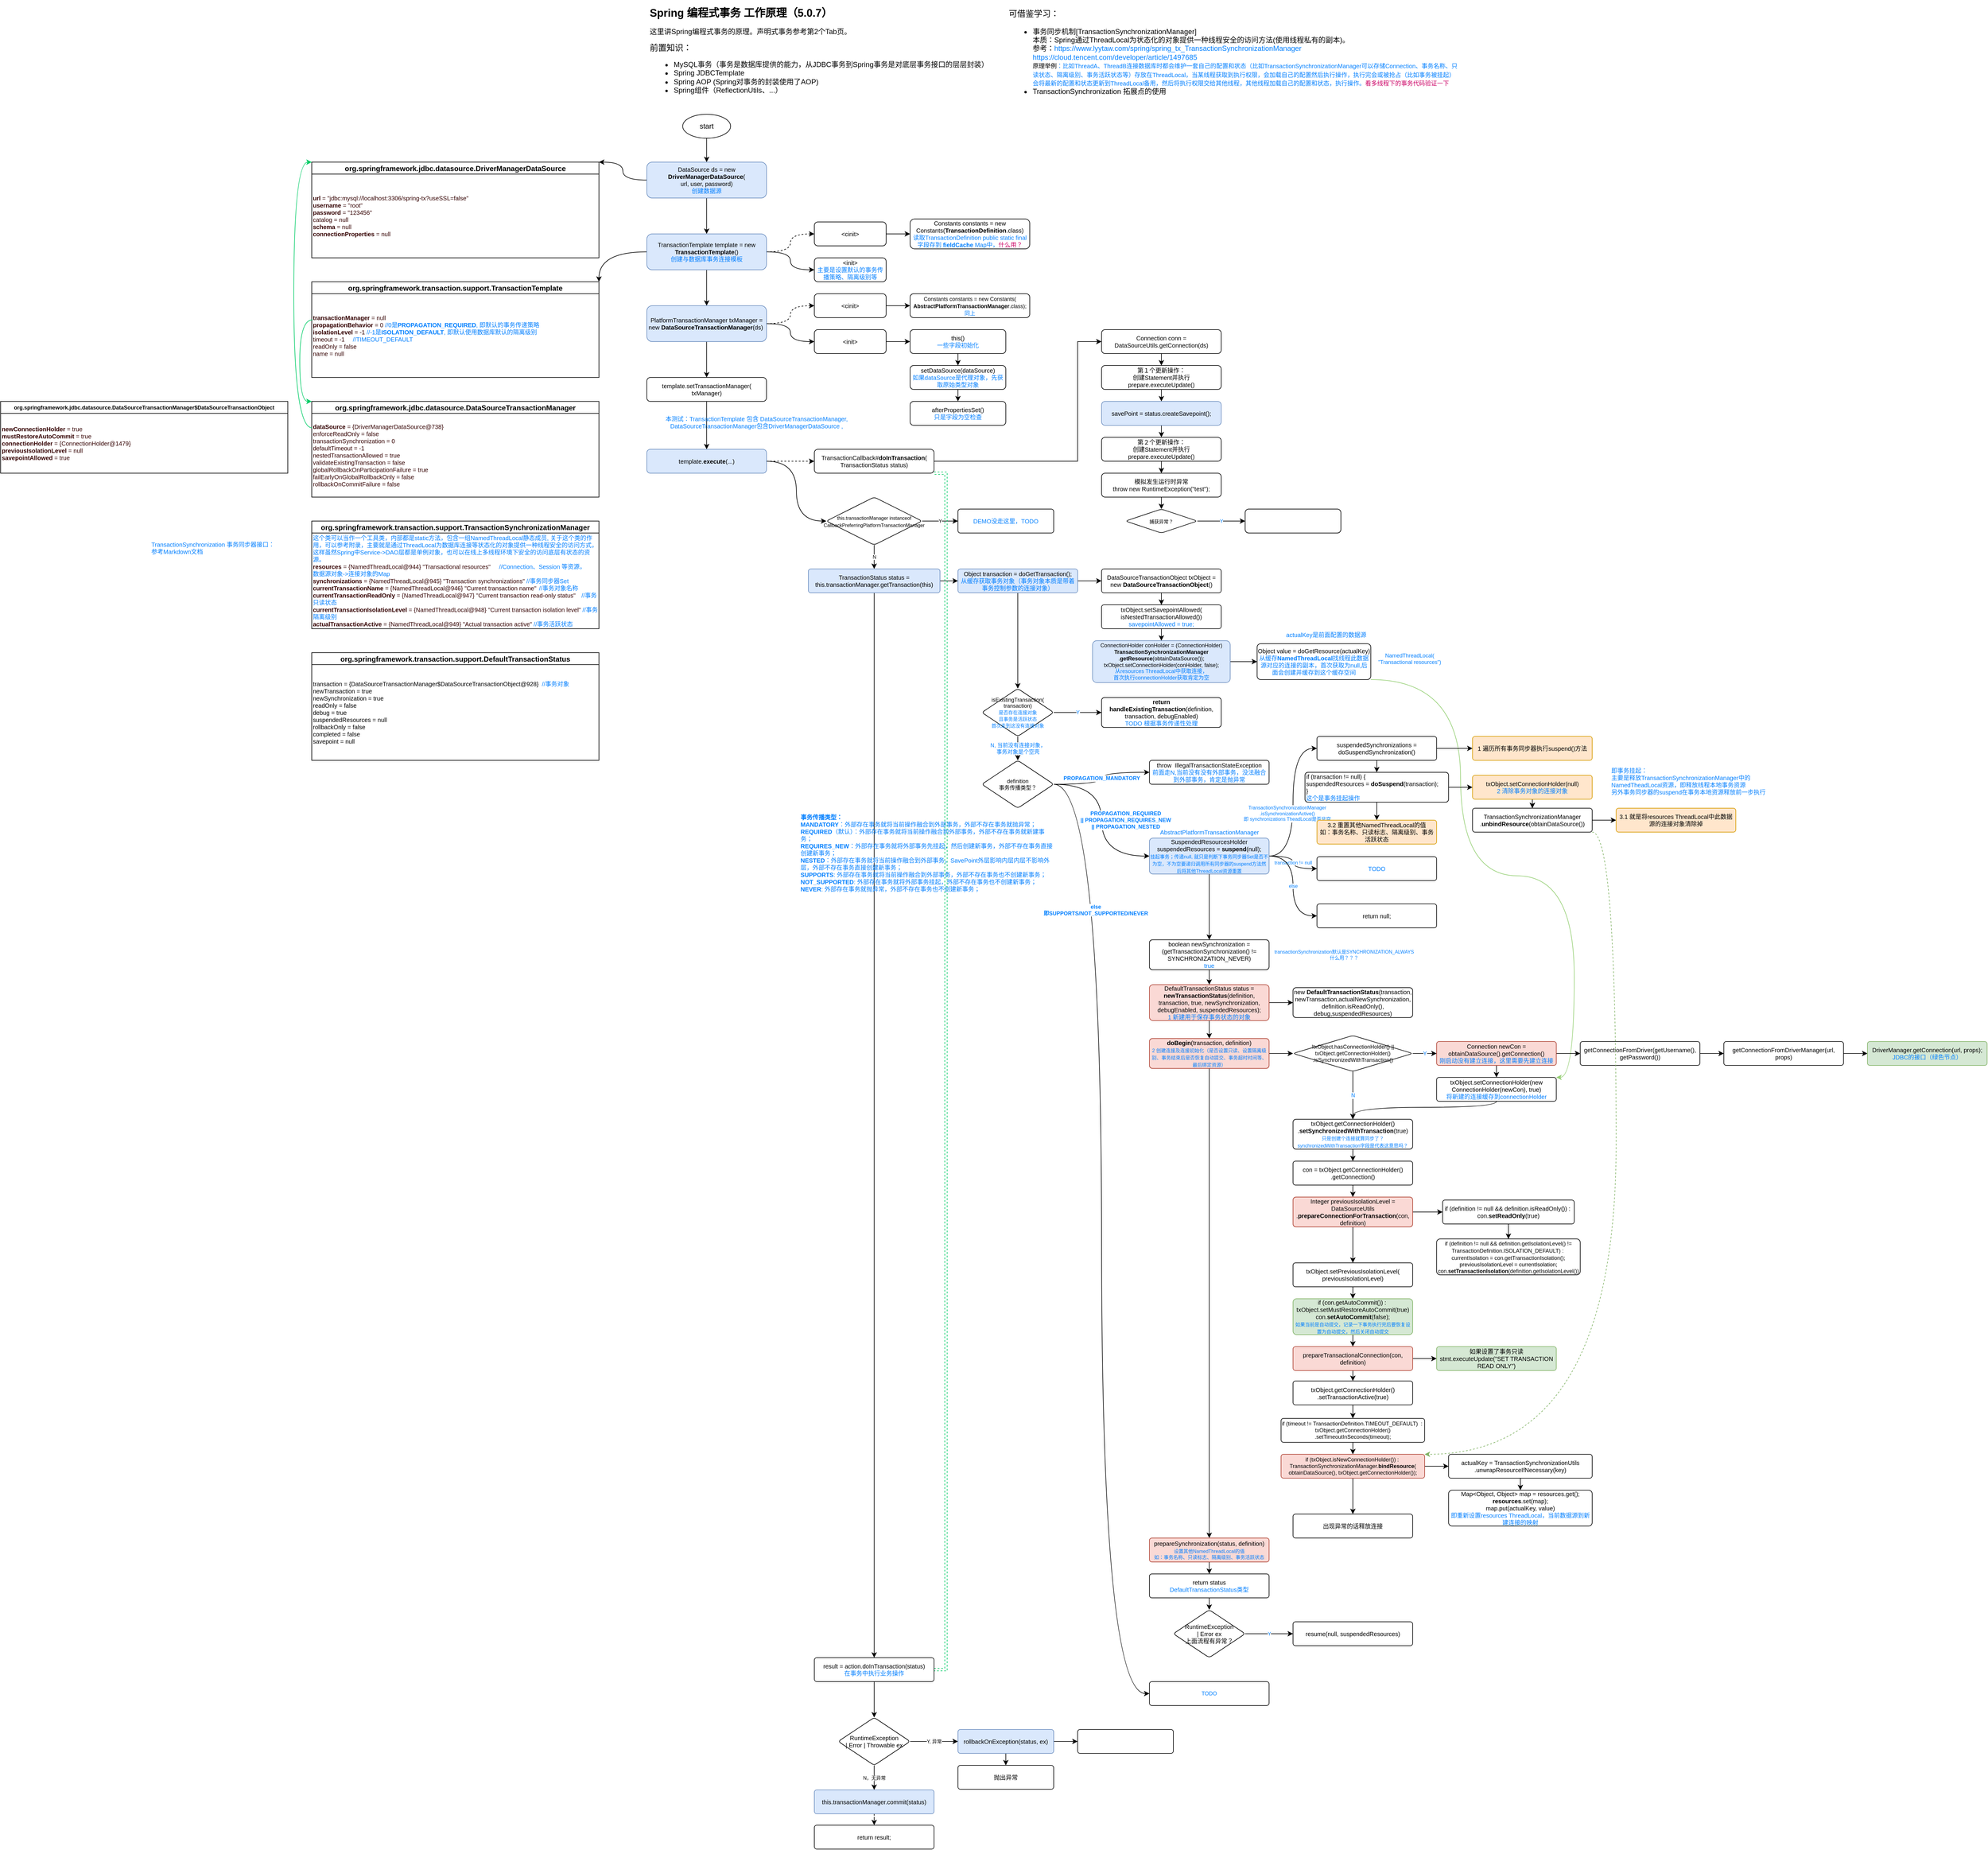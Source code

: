 <mxfile version="16.1.2" type="device" pages="2"><diagram id="j0OrxLXEKiOk3vR1xS3o" name="编程式事务"><mxGraphModel dx="2267" dy="689" grid="1" gridSize="10" guides="1" tooltips="1" connect="1" arrows="1" fold="1" page="1" pageScale="1" pageWidth="1169" pageHeight="827" math="0" shadow="0"><root><mxCell id="0"/><mxCell id="1" parent="0"/><mxCell id="3tcmVddGPVW7wgybLThJ-47" style="edgeStyle=orthogonalEdgeStyle;curved=1;rounded=0;orthogonalLoop=1;jettySize=auto;html=1;exitX=1;exitY=0.5;exitDx=0;exitDy=0;entryX=0;entryY=0.5;entryDx=0;entryDy=0;fontSize=9;fontColor=#007FFF;" edge="1" parent="1" source="3tcmVddGPVW7wgybLThJ-42" target="3tcmVddGPVW7wgybLThJ-46"><mxGeometry relative="1" as="geometry"/></mxCell><mxCell id="3tcmVddGPVW7wgybLThJ-48" value="&lt;b&gt;else&lt;br&gt;即SUPPORTS/NOT_SUPPORTED/NEVER&lt;br&gt;&lt;/b&gt;" style="edgeLabel;html=1;align=center;verticalAlign=middle;resizable=0;points=[];fontSize=9;fontColor=#007FFF;" connectable="0" vertex="1" parent="3tcmVddGPVW7wgybLThJ-47"><mxGeometry x="-0.682" y="-23" relative="1" as="geometry"><mxPoint x="13" y="23" as="offset"/></mxGeometry></mxCell><mxCell id="KUTTFBSQQBKSvKt4xpuZ-1" value="&lt;h1 style=&quot;font-size: 18px&quot;&gt;&lt;font style=&quot;font-size: 18px&quot;&gt;Spring 编程式事务 工作原理（5.0.7）&lt;/font&gt;&lt;/h1&gt;&lt;div&gt;这里讲Spring编程式事务的原理。声明式事务参考第2个Tab页。&lt;/div&gt;&lt;p&gt;&lt;font style=&quot;font-size: 14px&quot;&gt;前置知识：&lt;/font&gt;&lt;/p&gt;&lt;ul&gt;&lt;li&gt;MySQL事务（事务是数据库提供的能力，从JDBC事务到Spring事务是对底层事务接口的层层封装）&lt;br&gt;&lt;/li&gt;&lt;li&gt;Spring JDBCTemplate&lt;/li&gt;&lt;li&gt;Spring AOP (Spring对事务的封装使用了AOP)&lt;/li&gt;&lt;li&gt;Spring组件（ReflectionUtils、...）&lt;/li&gt;&lt;/ul&gt;&lt;p&gt;&lt;/p&gt;" style="text;html=1;strokeColor=none;fillColor=none;spacing=5;spacingTop=-20;whiteSpace=wrap;overflow=hidden;rounded=0;" parent="1" vertex="1"><mxGeometry x="40" y="19" width="600" height="161" as="geometry"/></mxCell><mxCell id="6U_a8jkAf0Mo0z_RWQwz-1" value="" style="edgeStyle=orthogonalEdgeStyle;rounded=0;orthogonalLoop=1;jettySize=auto;html=1;curved=1;" parent="1" source="6U_a8jkAf0Mo0z_RWQwz-2" target="6U_a8jkAf0Mo0z_RWQwz-3" edge="1"><mxGeometry relative="1" as="geometry"/></mxCell><mxCell id="6U_a8jkAf0Mo0z_RWQwz-2" value="start" style="ellipse;whiteSpace=wrap;html=1;" parent="1" vertex="1"><mxGeometry x="100" y="200" width="80" height="40" as="geometry"/></mxCell><mxCell id="6U_a8jkAf0Mo0z_RWQwz-5" value="" style="edgeStyle=orthogonalEdgeStyle;rounded=0;orthogonalLoop=1;jettySize=auto;html=1;curved=1;" parent="1" source="6U_a8jkAf0Mo0z_RWQwz-3" target="6U_a8jkAf0Mo0z_RWQwz-4" edge="1"><mxGeometry relative="1" as="geometry"/></mxCell><mxCell id="3tcmVddGPVW7wgybLThJ-16" style="edgeStyle=orthogonalEdgeStyle;curved=1;rounded=0;orthogonalLoop=1;jettySize=auto;html=1;exitX=0;exitY=0.5;exitDx=0;exitDy=0;entryX=1;entryY=0;entryDx=0;entryDy=0;fontSize=9;fontColor=#007FFF;" parent="1" source="6U_a8jkAf0Mo0z_RWQwz-3" target="3tcmVddGPVW7wgybLThJ-1" edge="1"><mxGeometry relative="1" as="geometry"><Array as="points"><mxPoint y="310"/><mxPoint y="280"/></Array></mxGeometry></mxCell><mxCell id="6U_a8jkAf0Mo0z_RWQwz-3" value="DataSource ds = new &lt;b&gt;DriverManagerDataSource&lt;/b&gt;(&lt;br&gt;url, user, password)&lt;br&gt;&lt;font color=&quot;#007fff&quot;&gt;创建数据源&lt;/font&gt;" style="rounded=1;whiteSpace=wrap;html=1;fontSize=10;fillColor=#dae8fc;strokeColor=#6c8ebf;" parent="1" vertex="1"><mxGeometry x="40" y="280" width="200" height="60" as="geometry"/></mxCell><mxCell id="6U_a8jkAf0Mo0z_RWQwz-7" value="" style="edgeStyle=orthogonalEdgeStyle;curved=1;rounded=0;orthogonalLoop=1;jettySize=auto;html=1;" parent="1" source="6U_a8jkAf0Mo0z_RWQwz-4" target="6U_a8jkAf0Mo0z_RWQwz-6" edge="1"><mxGeometry relative="1" as="geometry"/></mxCell><mxCell id="3tcmVddGPVW7wgybLThJ-4" value="" style="edgeStyle=orthogonalEdgeStyle;rounded=0;orthogonalLoop=1;jettySize=auto;html=1;fontColor=#330000;dashed=1;curved=1;" parent="1" source="6U_a8jkAf0Mo0z_RWQwz-4" target="3tcmVddGPVW7wgybLThJ-3" edge="1"><mxGeometry relative="1" as="geometry"/></mxCell><mxCell id="3tcmVddGPVW7wgybLThJ-11" style="edgeStyle=orthogonalEdgeStyle;curved=1;rounded=0;orthogonalLoop=1;jettySize=auto;html=1;exitX=1;exitY=0.5;exitDx=0;exitDy=0;entryX=0;entryY=0.5;entryDx=0;entryDy=0;fontColor=#007FFF;" parent="1" source="6U_a8jkAf0Mo0z_RWQwz-4" target="3tcmVddGPVW7wgybLThJ-9" edge="1"><mxGeometry relative="1" as="geometry"/></mxCell><mxCell id="3tcmVddGPVW7wgybLThJ-17" style="edgeStyle=orthogonalEdgeStyle;curved=1;rounded=0;orthogonalLoop=1;jettySize=auto;html=1;exitX=0;exitY=0.5;exitDx=0;exitDy=0;entryX=1;entryY=0;entryDx=0;entryDy=0;fontSize=9;fontColor=#007FFF;" parent="1" source="6U_a8jkAf0Mo0z_RWQwz-4" target="3tcmVddGPVW7wgybLThJ-7" edge="1"><mxGeometry relative="1" as="geometry"/></mxCell><mxCell id="6U_a8jkAf0Mo0z_RWQwz-4" value="TransactionTemplate template = new &lt;b&gt;TransactionTemplate&lt;/b&gt;()&lt;br&gt;&lt;font color=&quot;#007fff&quot;&gt;创建与数据库事务连接模板&lt;/font&gt;" style="rounded=1;whiteSpace=wrap;html=1;fontSize=10;fillColor=#dae8fc;strokeColor=#6c8ebf;" parent="1" vertex="1"><mxGeometry x="40" y="400" width="200" height="60" as="geometry"/></mxCell><mxCell id="6U_a8jkAf0Mo0z_RWQwz-9" value="" style="edgeStyle=orthogonalEdgeStyle;curved=1;rounded=0;orthogonalLoop=1;jettySize=auto;html=1;" parent="1" source="6U_a8jkAf0Mo0z_RWQwz-6" target="6U_a8jkAf0Mo0z_RWQwz-8" edge="1"><mxGeometry relative="1" as="geometry"/></mxCell><mxCell id="3tcmVddGPVW7wgybLThJ-13" value="" style="edgeStyle=orthogonalEdgeStyle;curved=1;rounded=0;orthogonalLoop=1;jettySize=auto;html=1;fontColor=#007FFF;dashed=1;" parent="1" source="6U_a8jkAf0Mo0z_RWQwz-6" target="3tcmVddGPVW7wgybLThJ-12" edge="1"><mxGeometry relative="1" as="geometry"/></mxCell><mxCell id="3tcmVddGPVW7wgybLThJ-18" style="edgeStyle=orthogonalEdgeStyle;curved=1;rounded=0;orthogonalLoop=1;jettySize=auto;html=1;exitX=1;exitY=0.5;exitDx=0;exitDy=0;fontSize=9;fontColor=#007FFF;entryX=0;entryY=0.5;entryDx=0;entryDy=0;" parent="1" source="6U_a8jkAf0Mo0z_RWQwz-6" target="3tcmVddGPVW7wgybLThJ-19" edge="1"><mxGeometry relative="1" as="geometry"><mxPoint x="310" y="560" as="targetPoint"/></mxGeometry></mxCell><mxCell id="6U_a8jkAf0Mo0z_RWQwz-6" value="PlatformTransactionManager txManager =&lt;br&gt;new &lt;b&gt;DataSourceTransactionManager&lt;/b&gt;(ds)&amp;nbsp;" style="rounded=1;whiteSpace=wrap;html=1;fontSize=10;fillColor=#dae8fc;strokeColor=#6c8ebf;" parent="1" vertex="1"><mxGeometry x="40" y="520" width="200" height="60" as="geometry"/></mxCell><mxCell id="6U_a8jkAf0Mo0z_RWQwz-11" value="" style="edgeStyle=orthogonalEdgeStyle;curved=1;rounded=0;orthogonalLoop=1;jettySize=auto;html=1;" parent="1" source="6U_a8jkAf0Mo0z_RWQwz-8" target="6U_a8jkAf0Mo0z_RWQwz-10" edge="1"><mxGeometry relative="1" as="geometry"/></mxCell><mxCell id="6U_a8jkAf0Mo0z_RWQwz-8" value="template.setTransactionManager(&lt;br&gt;txManager)" style="rounded=1;whiteSpace=wrap;html=1;fontSize=10;" parent="1" vertex="1"><mxGeometry x="40" y="640" width="200" height="40" as="geometry"/></mxCell><mxCell id="6U_a8jkAf0Mo0z_RWQwz-13" value="" style="edgeStyle=orthogonalEdgeStyle;curved=1;rounded=0;orthogonalLoop=1;jettySize=auto;html=1;dashed=1;" parent="1" source="6U_a8jkAf0Mo0z_RWQwz-10" target="6U_a8jkAf0Mo0z_RWQwz-12" edge="1"><mxGeometry relative="1" as="geometry"/></mxCell><mxCell id="t2Bh8Tgv82BLZMkkJCVr-2" style="edgeStyle=orthogonalEdgeStyle;rounded=0;orthogonalLoop=1;jettySize=auto;html=1;exitX=1;exitY=0.5;exitDx=0;exitDy=0;entryX=0;entryY=0.5;entryDx=0;entryDy=0;curved=1;" edge="1" parent="1" source="6U_a8jkAf0Mo0z_RWQwz-10" target="t2Bh8Tgv82BLZMkkJCVr-3"><mxGeometry relative="1" as="geometry"><mxPoint x="320" y="840" as="targetPoint"/></mxGeometry></mxCell><mxCell id="6U_a8jkAf0Mo0z_RWQwz-10" value="template.&lt;b&gt;execute&lt;/b&gt;(...)" style="rounded=1;whiteSpace=wrap;html=1;fontSize=10;fillColor=#dae8fc;strokeColor=#6c8ebf;" parent="1" vertex="1"><mxGeometry x="40" y="760" width="200" height="40" as="geometry"/></mxCell><mxCell id="t2Bh8Tgv82BLZMkkJCVr-147" value="" style="edgeStyle=orthogonalEdgeStyle;rounded=0;orthogonalLoop=1;jettySize=auto;html=1;fontSize=8;fontColor=#007FFF;strokeColor=#000000;" edge="1" parent="1" source="6U_a8jkAf0Mo0z_RWQwz-12" target="t2Bh8Tgv82BLZMkkJCVr-146"><mxGeometry relative="1" as="geometry"><Array as="points"><mxPoint x="760" y="780"/><mxPoint x="760" y="580"/></Array></mxGeometry></mxCell><mxCell id="6U_a8jkAf0Mo0z_RWQwz-12" value="TransactionCallback#&lt;b&gt;doInTransaction&lt;/b&gt;(&lt;br&gt;TransactionStatus status)" style="rounded=1;whiteSpace=wrap;html=1;fontSize=10;" parent="1" vertex="1"><mxGeometry x="320" y="760" width="200" height="40" as="geometry"/></mxCell><mxCell id="3tcmVddGPVW7wgybLThJ-1" value="org.springframework.jdbc.datasource.DriverManagerDataSource" style="swimlane;startSize=20;" parent="1" vertex="1"><mxGeometry x="-520" y="280" width="480" height="160" as="geometry"/></mxCell><mxCell id="3tcmVddGPVW7wgybLThJ-2" value="&lt;div&gt;&lt;font color=&quot;#330000&quot;&gt;&lt;b&gt;url&lt;/b&gt; = &quot;jdbc:mysql://localhost:3306/spring-tx?useSSL=false&quot;&lt;/font&gt;&lt;/div&gt;&lt;div&gt;&lt;font color=&quot;#330000&quot;&gt;&lt;b&gt;username&lt;/b&gt; = &quot;root&quot;&lt;/font&gt;&lt;/div&gt;&lt;div&gt;&lt;font color=&quot;#330000&quot;&gt;&lt;b&gt;password&lt;/b&gt; = &quot;123456&quot;&lt;/font&gt;&lt;/div&gt;&lt;div&gt;&lt;font color=&quot;#330000&quot;&gt;catalog = null&lt;/font&gt;&lt;/div&gt;&lt;div&gt;&lt;font color=&quot;#330000&quot;&gt;&lt;b&gt;schema&lt;/b&gt; = null&lt;/font&gt;&lt;/div&gt;&lt;div&gt;&lt;font color=&quot;#330000&quot;&gt;&lt;b&gt;connectionProperties&lt;/b&gt; = null&lt;/font&gt;&lt;/div&gt;" style="text;html=1;strokeColor=none;fillColor=none;align=left;verticalAlign=middle;whiteSpace=wrap;rounded=0;fontSize=10;" parent="3tcmVddGPVW7wgybLThJ-1" vertex="1"><mxGeometry y="20" width="480" height="140" as="geometry"/></mxCell><mxCell id="3tcmVddGPVW7wgybLThJ-6" value="" style="edgeStyle=orthogonalEdgeStyle;rounded=0;orthogonalLoop=1;jettySize=auto;html=1;fontColor=#330000;curved=1;" parent="1" source="3tcmVddGPVW7wgybLThJ-3" target="3tcmVddGPVW7wgybLThJ-5" edge="1"><mxGeometry relative="1" as="geometry"/></mxCell><mxCell id="3tcmVddGPVW7wgybLThJ-3" value="&amp;lt;cinit&amp;gt;&lt;br&gt;" style="rounded=1;whiteSpace=wrap;html=1;fontSize=10;" parent="1" vertex="1"><mxGeometry x="320" y="380" width="120" height="40" as="geometry"/></mxCell><mxCell id="3tcmVddGPVW7wgybLThJ-5" value="Constants constants = new Constants(&lt;b&gt;TransactionDefinition&lt;/b&gt;.class)&lt;br&gt;&lt;font color=&quot;#007fff&quot;&gt;读取TransactionDefinition public static final 字段存到&amp;nbsp;&lt;b&gt;fieldCache&lt;/b&gt; Map中，&lt;/font&gt;&lt;font color=&quot;#cc0066&quot;&gt;什么用？&lt;/font&gt;" style="rounded=1;whiteSpace=wrap;html=1;fontSize=10;" parent="1" vertex="1"><mxGeometry x="480" y="375" width="200" height="50" as="geometry"/></mxCell><mxCell id="3tcmVddGPVW7wgybLThJ-7" value="org.springframework.transaction.support.TransactionTemplate" style="swimlane;startSize=20;" parent="1" vertex="1"><mxGeometry x="-520" y="480" width="480" height="160" as="geometry"/></mxCell><mxCell id="3tcmVddGPVW7wgybLThJ-8" value="&lt;div&gt;&lt;b style=&quot;color: rgb(51 , 0 , 0)&quot;&gt;transactionManager&lt;/b&gt;&lt;span style=&quot;color: rgb(51 , 0 , 0)&quot;&gt; = null&lt;/span&gt;&lt;br&gt;&lt;/div&gt;&lt;div&gt;&lt;b style=&quot;color: rgb(51 , 0 , 0)&quot;&gt;propagationBehavior&lt;/b&gt;&lt;font color=&quot;#330000&quot;&gt; = 0&lt;/font&gt;&lt;span style=&quot;color: rgb(51 , 0 , 0)&quot;&gt;&#9;&lt;/span&gt;&lt;span style=&quot;color: rgb(51 , 0 , 0)&quot;&gt;&#9;&lt;/span&gt;&lt;font color=&quot;#007fff&quot;&gt;//0是&lt;b&gt;PROPAGATION_REQUIRED&lt;/b&gt;, 即默认的事务传递策略&lt;/font&gt;&lt;/div&gt;&lt;div&gt;&lt;b style=&quot;color: rgb(51 , 0 , 0)&quot;&gt;isolationLevel&lt;/b&gt;&lt;font color=&quot;#330000&quot;&gt; = -1&lt;/font&gt;&lt;span style=&quot;color: rgb(51 , 0 , 0)&quot;&gt;&#9;&lt;/span&gt;&#9;&#9;&#9;&lt;font color=&quot;#007fff&quot;&gt;//-1是&lt;b&gt;ISOLATION_DEFAULT&lt;/b&gt;, 即默认使用数据库默认的隔离级别&lt;/font&gt;&lt;/div&gt;&lt;div&gt;&lt;font color=&quot;#330000&quot;&gt;timeout = -1&lt;/font&gt;&lt;span style=&quot;color: rgb(51 , 0 , 0) ; white-space: pre&quot;&gt;&#9;&lt;/span&gt;&lt;font color=&quot;#007fff&quot;&gt;//TIMEOUT_DEFAULT&lt;/font&gt;&lt;/div&gt;&lt;div&gt;&lt;font color=&quot;#330000&quot;&gt;readOnly = false&lt;/font&gt;&lt;/div&gt;&lt;div&gt;&lt;font color=&quot;#330000&quot;&gt;name = null&lt;/font&gt;&lt;/div&gt;" style="text;html=1;strokeColor=none;fillColor=none;align=left;verticalAlign=middle;whiteSpace=wrap;rounded=0;fontSize=10;" parent="3tcmVddGPVW7wgybLThJ-7" vertex="1"><mxGeometry y="20" width="480" height="140" as="geometry"/></mxCell><mxCell id="3tcmVddGPVW7wgybLThJ-9" value="&amp;lt;init&amp;gt;&lt;br&gt;&lt;font color=&quot;#007fff&quot;&gt;主要是设置默认的事务传播策略、隔离级别等&lt;/font&gt;" style="rounded=1;whiteSpace=wrap;html=1;fontSize=10;" parent="1" vertex="1"><mxGeometry x="320" y="440" width="120" height="40" as="geometry"/></mxCell><mxCell id="3tcmVddGPVW7wgybLThJ-15" value="" style="edgeStyle=orthogonalEdgeStyle;curved=1;rounded=0;orthogonalLoop=1;jettySize=auto;html=1;fontColor=#007FFF;" parent="1" source="3tcmVddGPVW7wgybLThJ-12" target="3tcmVddGPVW7wgybLThJ-14" edge="1"><mxGeometry relative="1" as="geometry"/></mxCell><mxCell id="3tcmVddGPVW7wgybLThJ-12" value="&amp;lt;cinit&amp;gt;" style="rounded=1;whiteSpace=wrap;html=1;fontSize=10;" parent="1" vertex="1"><mxGeometry x="320" y="500" width="120" height="40" as="geometry"/></mxCell><mxCell id="3tcmVddGPVW7wgybLThJ-14" value="&lt;font style=&quot;font-size: 9px&quot;&gt;Constants constants = new Constants(&lt;br&gt;&lt;b&gt;AbstractPlatformTransactionManager&lt;/b&gt;.class);&lt;font color=&quot;#007fff&quot;&gt;&lt;br&gt;同上&lt;/font&gt;&lt;br&gt;&lt;/font&gt;" style="rounded=1;whiteSpace=wrap;html=1;fontSize=10;" parent="1" vertex="1"><mxGeometry x="480" y="500" width="200" height="40" as="geometry"/></mxCell><mxCell id="3tcmVddGPVW7wgybLThJ-25" style="edgeStyle=orthogonalEdgeStyle;curved=1;rounded=0;orthogonalLoop=1;jettySize=auto;html=1;exitX=1;exitY=0.5;exitDx=0;exitDy=0;entryX=0;entryY=0.5;entryDx=0;entryDy=0;fontSize=9;fontColor=#007FFF;" parent="1" source="3tcmVddGPVW7wgybLThJ-19" target="3tcmVddGPVW7wgybLThJ-24" edge="1"><mxGeometry relative="1" as="geometry"/></mxCell><mxCell id="3tcmVddGPVW7wgybLThJ-19" value="&amp;lt;init&amp;gt;" style="rounded=1;whiteSpace=wrap;html=1;fontSize=10;" parent="1" vertex="1"><mxGeometry x="320" y="560" width="120" height="40" as="geometry"/></mxCell><mxCell id="3tcmVddGPVW7wgybLThJ-23" value="" style="edgeStyle=orthogonalEdgeStyle;curved=1;rounded=0;orthogonalLoop=1;jettySize=auto;html=1;fontSize=9;fontColor=#007FFF;" parent="1" source="3tcmVddGPVW7wgybLThJ-20" target="3tcmVddGPVW7wgybLThJ-22" edge="1"><mxGeometry relative="1" as="geometry"/></mxCell><mxCell id="3tcmVddGPVW7wgybLThJ-20" value="setDataSource(dataSource)&lt;br&gt;&lt;font color=&quot;#007fff&quot;&gt;如果dataSource是代理对象，先获取原始类型对象&lt;/font&gt;" style="rounded=1;whiteSpace=wrap;html=1;fontSize=10;" parent="1" vertex="1"><mxGeometry x="480" y="620" width="160" height="40" as="geometry"/></mxCell><mxCell id="3tcmVddGPVW7wgybLThJ-22" value="afterPropertiesSet()&lt;br&gt;&lt;font color=&quot;#007fff&quot;&gt;只是字段为空检查&lt;/font&gt;" style="rounded=1;whiteSpace=wrap;html=1;fontSize=10;" parent="1" vertex="1"><mxGeometry x="480" y="680" width="160" height="40" as="geometry"/></mxCell><mxCell id="3tcmVddGPVW7wgybLThJ-26" style="edgeStyle=orthogonalEdgeStyle;curved=1;rounded=0;orthogonalLoop=1;jettySize=auto;html=1;exitX=0.5;exitY=1;exitDx=0;exitDy=0;fontSize=9;fontColor=#007FFF;" parent="1" source="3tcmVddGPVW7wgybLThJ-24" target="3tcmVddGPVW7wgybLThJ-20" edge="1"><mxGeometry relative="1" as="geometry"/></mxCell><mxCell id="3tcmVddGPVW7wgybLThJ-24" value="this()&lt;br&gt;&lt;font color=&quot;#007fff&quot;&gt;一些字段初始化&lt;/font&gt;" style="rounded=1;whiteSpace=wrap;html=1;fontSize=10;" parent="1" vertex="1"><mxGeometry x="480" y="560" width="160" height="40" as="geometry"/></mxCell><mxCell id="3tcmVddGPVW7wgybLThJ-27" value="org.springframework.jdbc.datasource.DataSourceTransactionManager" style="swimlane;startSize=20;" parent="1" vertex="1"><mxGeometry x="-520" y="680" width="480" height="160" as="geometry"/></mxCell><mxCell id="3tcmVddGPVW7wgybLThJ-28" value="&lt;div&gt;&lt;font color=&quot;#330000&quot;&gt;&lt;b&gt;dataSource&lt;/b&gt; = {DriverManagerDataSource@738}&amp;nbsp;&lt;/font&gt;&lt;/div&gt;&lt;div&gt;&lt;font color=&quot;#330000&quot;&gt;enforceReadOnly = false&lt;/font&gt;&lt;/div&gt;&lt;div&gt;&lt;span style=&quot;color: rgb(51 , 0 , 0)&quot;&gt;transactionSynchronization = 0&lt;/span&gt;&lt;br&gt;&lt;/div&gt;&lt;div&gt;&lt;font color=&quot;#330000&quot;&gt;defaultTimeout = -1&lt;/font&gt;&lt;/div&gt;&lt;div&gt;&lt;font color=&quot;#330000&quot;&gt;nestedTransactionAllowed = true&lt;/font&gt;&lt;/div&gt;&lt;div&gt;&lt;font color=&quot;#330000&quot;&gt;validateExistingTransaction = false&lt;/font&gt;&lt;/div&gt;&lt;div&gt;&lt;font color=&quot;#330000&quot;&gt;globalRollbackOnParticipationFailure = true&lt;/font&gt;&lt;/div&gt;&lt;div&gt;&lt;font color=&quot;#330000&quot;&gt;failEarlyOnGlobalRollbackOnly = false&lt;/font&gt;&lt;/div&gt;&lt;div&gt;&lt;font color=&quot;#330000&quot;&gt;rollbackOnCommitFailure = false&lt;/font&gt;&lt;/div&gt;" style="text;html=1;strokeColor=none;fillColor=none;align=left;verticalAlign=middle;whiteSpace=wrap;rounded=0;fontSize=10;" parent="3tcmVddGPVW7wgybLThJ-27" vertex="1"><mxGeometry y="20" width="480" height="140" as="geometry"/></mxCell><mxCell id="t2Bh8Tgv82BLZMkkJCVr-8" value="Y" style="edgeStyle=orthogonalEdgeStyle;curved=1;rounded=0;orthogonalLoop=1;jettySize=auto;html=1;fontSize=8;" edge="1" parent="1" source="t2Bh8Tgv82BLZMkkJCVr-3" target="t2Bh8Tgv82BLZMkkJCVr-7"><mxGeometry relative="1" as="geometry"/></mxCell><mxCell id="t2Bh8Tgv82BLZMkkJCVr-10" value="N" style="edgeStyle=orthogonalEdgeStyle;curved=1;rounded=0;orthogonalLoop=1;jettySize=auto;html=1;exitX=0.5;exitY=1;exitDx=0;exitDy=0;entryX=0.5;entryY=0;entryDx=0;entryDy=0;fontSize=8;" edge="1" parent="1" source="t2Bh8Tgv82BLZMkkJCVr-3" target="t2Bh8Tgv82BLZMkkJCVr-9"><mxGeometry relative="1" as="geometry"/></mxCell><mxCell id="t2Bh8Tgv82BLZMkkJCVr-3" value="&lt;font style=&quot;font-size: 8px&quot;&gt;this.transactionManager instanceof CallbackPreferringPlatformTransactionManager&lt;/font&gt;" style="rhombus;whiteSpace=wrap;html=1;fontSize=10;rounded=1;arcSize=10;" vertex="1" parent="1"><mxGeometry x="340" y="840" width="160" height="80" as="geometry"/></mxCell><mxCell id="t2Bh8Tgv82BLZMkkJCVr-7" value="&lt;font color=&quot;#007fff&quot;&gt;DEMO没走这里，TODO&lt;/font&gt;" style="whiteSpace=wrap;html=1;fontSize=10;rounded=1;arcSize=10;" vertex="1" parent="1"><mxGeometry x="560" y="860" width="160" height="40" as="geometry"/></mxCell><mxCell id="t2Bh8Tgv82BLZMkkJCVr-12" value="" style="edgeStyle=orthogonalEdgeStyle;curved=1;rounded=0;orthogonalLoop=1;jettySize=auto;html=1;fontSize=8;" edge="1" parent="1" source="t2Bh8Tgv82BLZMkkJCVr-9" target="t2Bh8Tgv82BLZMkkJCVr-11"><mxGeometry relative="1" as="geometry"/></mxCell><mxCell id="t2Bh8Tgv82BLZMkkJCVr-25" value="" style="edgeStyle=orthogonalEdgeStyle;curved=1;rounded=0;orthogonalLoop=1;jettySize=auto;html=1;fontSize=8;" edge="1" parent="1" source="t2Bh8Tgv82BLZMkkJCVr-9" target="t2Bh8Tgv82BLZMkkJCVr-24"><mxGeometry relative="1" as="geometry"/></mxCell><mxCell id="t2Bh8Tgv82BLZMkkJCVr-9" value="TransactionStatus status = this.transactionManager.getTransaction(this)" style="whiteSpace=wrap;html=1;fontSize=10;rounded=1;arcSize=10;fillColor=#dae8fc;strokeColor=#6c8ebf;" vertex="1" parent="1"><mxGeometry x="310" y="960" width="220" height="40" as="geometry"/></mxCell><mxCell id="t2Bh8Tgv82BLZMkkJCVr-14" value="" style="edgeStyle=orthogonalEdgeStyle;curved=1;rounded=0;orthogonalLoop=1;jettySize=auto;html=1;fontSize=8;" edge="1" parent="1" source="t2Bh8Tgv82BLZMkkJCVr-11" target="t2Bh8Tgv82BLZMkkJCVr-13"><mxGeometry relative="1" as="geometry"/></mxCell><mxCell id="t2Bh8Tgv82BLZMkkJCVr-19" style="edgeStyle=orthogonalEdgeStyle;curved=1;rounded=0;orthogonalLoop=1;jettySize=auto;html=1;exitX=1;exitY=0.5;exitDx=0;exitDy=0;entryX=1;entryY=1;entryDx=0;entryDy=0;fontSize=8;dashed=1;strokeColor=#00CC66;shape=link;" edge="1" parent="1" source="t2Bh8Tgv82BLZMkkJCVr-11" target="6U_a8jkAf0Mo0z_RWQwz-12"><mxGeometry relative="1" as="geometry"><Array as="points"><mxPoint x="540" y="2800"/><mxPoint x="540" y="800"/></Array></mxGeometry></mxCell><mxCell id="t2Bh8Tgv82BLZMkkJCVr-11" value="result = action.doInTransaction(status)&lt;br&gt;&lt;font color=&quot;#007fff&quot;&gt;在事务中执行业务操作&lt;/font&gt;" style="whiteSpace=wrap;html=1;fontSize=10;rounded=1;arcSize=10;" vertex="1" parent="1"><mxGeometry x="320" y="2780" width="200" height="40" as="geometry"/></mxCell><mxCell id="t2Bh8Tgv82BLZMkkJCVr-16" value="Y, 异常" style="edgeStyle=orthogonalEdgeStyle;curved=1;rounded=0;orthogonalLoop=1;jettySize=auto;html=1;exitX=1;exitY=0.5;exitDx=0;exitDy=0;entryX=0;entryY=0.5;entryDx=0;entryDy=0;fontSize=8;" edge="1" parent="1" source="t2Bh8Tgv82BLZMkkJCVr-13" target="t2Bh8Tgv82BLZMkkJCVr-15"><mxGeometry relative="1" as="geometry"/></mxCell><mxCell id="t2Bh8Tgv82BLZMkkJCVr-18" value="N，无异常" style="edgeStyle=orthogonalEdgeStyle;curved=1;rounded=0;orthogonalLoop=1;jettySize=auto;html=1;exitX=0.5;exitY=1;exitDx=0;exitDy=0;entryX=0.5;entryY=0;entryDx=0;entryDy=0;fontSize=8;" edge="1" parent="1" source="t2Bh8Tgv82BLZMkkJCVr-13" target="t2Bh8Tgv82BLZMkkJCVr-17"><mxGeometry relative="1" as="geometry"/></mxCell><mxCell id="t2Bh8Tgv82BLZMkkJCVr-13" value="RuntimeException &lt;br&gt;| Error | Throwable ex" style="rhombus;whiteSpace=wrap;html=1;fontSize=10;rounded=1;arcSize=10;" vertex="1" parent="1"><mxGeometry x="360" y="2880" width="120" height="80" as="geometry"/></mxCell><mxCell id="t2Bh8Tgv82BLZMkkJCVr-23" value="" style="edgeStyle=orthogonalEdgeStyle;curved=1;rounded=0;orthogonalLoop=1;jettySize=auto;html=1;fontSize=8;" edge="1" parent="1" source="t2Bh8Tgv82BLZMkkJCVr-15" target="t2Bh8Tgv82BLZMkkJCVr-22"><mxGeometry relative="1" as="geometry"/></mxCell><mxCell id="t2Bh8Tgv82BLZMkkJCVr-158" value="" style="edgeStyle=orthogonalEdgeStyle;curved=1;rounded=0;orthogonalLoop=1;jettySize=auto;html=1;fontSize=8;fontColor=#007FFF;strokeColor=#000000;" edge="1" parent="1" source="t2Bh8Tgv82BLZMkkJCVr-15" target="t2Bh8Tgv82BLZMkkJCVr-157"><mxGeometry relative="1" as="geometry"/></mxCell><mxCell id="t2Bh8Tgv82BLZMkkJCVr-15" value="rollbackOnException(status, ex)" style="whiteSpace=wrap;html=1;fontSize=10;rounded=1;arcSize=10;fillColor=#dae8fc;strokeColor=#6c8ebf;" vertex="1" parent="1"><mxGeometry x="560" y="2900" width="160" height="40" as="geometry"/></mxCell><mxCell id="t2Bh8Tgv82BLZMkkJCVr-21" value="" style="edgeStyle=orthogonalEdgeStyle;curved=1;rounded=0;orthogonalLoop=1;jettySize=auto;html=1;dashed=1;fontSize=8;" edge="1" parent="1" source="t2Bh8Tgv82BLZMkkJCVr-17" target="t2Bh8Tgv82BLZMkkJCVr-20"><mxGeometry relative="1" as="geometry"/></mxCell><mxCell id="t2Bh8Tgv82BLZMkkJCVr-17" value="this.transactionManager.commit(status)" style="whiteSpace=wrap;html=1;fontSize=10;rounded=1;arcSize=10;fillColor=#dae8fc;strokeColor=#6c8ebf;" vertex="1" parent="1"><mxGeometry x="320" y="3001" width="200" height="40" as="geometry"/></mxCell><mxCell id="t2Bh8Tgv82BLZMkkJCVr-20" value="return result;" style="whiteSpace=wrap;html=1;fontSize=10;rounded=1;arcSize=10;" vertex="1" parent="1"><mxGeometry x="320" y="3060" width="200" height="40" as="geometry"/></mxCell><mxCell id="t2Bh8Tgv82BLZMkkJCVr-22" value="抛出异常" style="whiteSpace=wrap;html=1;fontSize=10;rounded=1;arcSize=10;" vertex="1" parent="1"><mxGeometry x="560" y="2960" width="160" height="40" as="geometry"/></mxCell><mxCell id="t2Bh8Tgv82BLZMkkJCVr-27" value="" style="edgeStyle=orthogonalEdgeStyle;curved=1;rounded=0;orthogonalLoop=1;jettySize=auto;html=1;fontSize=8;" edge="1" parent="1" source="t2Bh8Tgv82BLZMkkJCVr-24" target="t2Bh8Tgv82BLZMkkJCVr-26"><mxGeometry relative="1" as="geometry"/></mxCell><mxCell id="3tcmVddGPVW7wgybLThJ-39" style="edgeStyle=orthogonalEdgeStyle;curved=1;rounded=0;orthogonalLoop=1;jettySize=auto;html=1;exitX=0.5;exitY=1;exitDx=0;exitDy=0;entryX=0.5;entryY=0;entryDx=0;entryDy=0;fontSize=9;fontColor=#007FFF;" edge="1" parent="1" source="t2Bh8Tgv82BLZMkkJCVr-24" target="3tcmVddGPVW7wgybLThJ-31"><mxGeometry relative="1" as="geometry"/></mxCell><mxCell id="t2Bh8Tgv82BLZMkkJCVr-24" value="Object transaction = doGetTransaction();&lt;br&gt;&lt;font color=&quot;#007fff&quot;&gt;从缓存获取事务对象（事务对象本质是带着事务控制参数的连接对象）&lt;/font&gt;" style="whiteSpace=wrap;html=1;fontSize=10;rounded=1;arcSize=10;fillColor=#dae8fc;strokeColor=#6c8ebf;" vertex="1" parent="1"><mxGeometry x="560" y="960" width="200" height="40" as="geometry"/></mxCell><mxCell id="t2Bh8Tgv82BLZMkkJCVr-29" value="" style="edgeStyle=orthogonalEdgeStyle;curved=1;rounded=0;orthogonalLoop=1;jettySize=auto;html=1;fontSize=8;" edge="1" parent="1" source="t2Bh8Tgv82BLZMkkJCVr-26" target="t2Bh8Tgv82BLZMkkJCVr-28"><mxGeometry relative="1" as="geometry"/></mxCell><mxCell id="t2Bh8Tgv82BLZMkkJCVr-26" value="DataSourceTransactionObject txObject = new &lt;b&gt;DataSourceTransactionObject&lt;/b&gt;()" style="whiteSpace=wrap;html=1;fontSize=10;rounded=1;arcSize=10;" vertex="1" parent="1"><mxGeometry x="800" y="960" width="200" height="40" as="geometry"/></mxCell><mxCell id="t2Bh8Tgv82BLZMkkJCVr-31" value="" style="edgeStyle=orthogonalEdgeStyle;curved=1;rounded=0;orthogonalLoop=1;jettySize=auto;html=1;fontSize=8;fontColor=#007FFF;" edge="1" parent="1" source="t2Bh8Tgv82BLZMkkJCVr-28" target="t2Bh8Tgv82BLZMkkJCVr-30"><mxGeometry relative="1" as="geometry"/></mxCell><mxCell id="t2Bh8Tgv82BLZMkkJCVr-28" value="txObject.setSavepointAllowed(&lt;br&gt;isNestedTransactionAllowed())&lt;br&gt;&lt;font color=&quot;#007fff&quot;&gt;savepointAllowed = true;&lt;br&gt;&lt;/font&gt;" style="whiteSpace=wrap;html=1;fontSize=10;rounded=1;arcSize=10;" vertex="1" parent="1"><mxGeometry x="800" y="1020" width="200" height="40" as="geometry"/></mxCell><mxCell id="t2Bh8Tgv82BLZMkkJCVr-33" value="" style="edgeStyle=orthogonalEdgeStyle;curved=1;rounded=0;orthogonalLoop=1;jettySize=auto;html=1;fontSize=8;fontColor=#007FFF;" edge="1" parent="1" source="t2Bh8Tgv82BLZMkkJCVr-30" target="t2Bh8Tgv82BLZMkkJCVr-32"><mxGeometry relative="1" as="geometry"/></mxCell><mxCell id="t2Bh8Tgv82BLZMkkJCVr-30" value="&lt;div style=&quot;font-size: 9px&quot;&gt;&lt;div&gt;ConnectionHolder conHolder = (ConnectionHolder) &lt;b&gt;TransactionSynchronizationManager&lt;/b&gt;&lt;br&gt;.&lt;b&gt;getResource&lt;/b&gt;(obtainDataSource());&lt;/div&gt;&lt;div&gt;txObject.setConnectionHolder(conHolder, false);&lt;br&gt;&lt;font color=&quot;#007fff&quot; style=&quot;font-size: 9px&quot;&gt;从resources ThreadLocal中获取连接，&lt;/font&gt;&lt;/div&gt;&lt;div&gt;&lt;font color=&quot;#007fff&quot; style=&quot;font-size: 9px&quot;&gt;首次执行connectionHolder获取肯定为空&lt;/font&gt;&lt;br&gt;&lt;/div&gt;&lt;/div&gt;" style="whiteSpace=wrap;html=1;fontSize=10;rounded=1;arcSize=10;fillColor=#dae8fc;strokeColor=#6c8ebf;" vertex="1" parent="1"><mxGeometry x="785" y="1080" width="230" height="70" as="geometry"/></mxCell><mxCell id="t2Bh8Tgv82BLZMkkJCVr-137" style="edgeStyle=orthogonalEdgeStyle;curved=1;rounded=0;orthogonalLoop=1;jettySize=auto;html=1;exitX=1;exitY=1;exitDx=0;exitDy=0;entryX=1;entryY=0;entryDx=0;entryDy=0;fontSize=8;fontColor=#007FFF;strokeColor=#97D077;" edge="1" parent="1" source="t2Bh8Tgv82BLZMkkJCVr-32" target="t2Bh8Tgv82BLZMkkJCVr-69"><mxGeometry relative="1" as="geometry"><Array as="points"><mxPoint x="1400" y="1145"/><mxPoint x="1400" y="1473"/><mxPoint x="1590" y="1473"/><mxPoint x="1590" y="1810"/></Array></mxGeometry></mxCell><mxCell id="t2Bh8Tgv82BLZMkkJCVr-32" value="Object value = doGetResource(actualKey)&lt;br&gt;&lt;font color=&quot;#007fff&quot;&gt;从缓存&lt;b&gt;NamedThreadLocal&lt;/b&gt;找线程此数据源对应的连接的副本，首次获取为null,后面会创建并缓存到这个缓存空间&lt;/font&gt;" style="whiteSpace=wrap;html=1;fontSize=10;rounded=1;arcSize=10;" vertex="1" parent="1"><mxGeometry x="1060" y="1085" width="190" height="60" as="geometry"/></mxCell><mxCell id="t2Bh8Tgv82BLZMkkJCVr-37" value="TransactionSynchronizationManager&lt;br&gt;.isSynchronizationActive()&lt;br&gt;即&amp;nbsp;synchronizations TheadLocal是否非空" style="edgeStyle=orthogonalEdgeStyle;curved=1;rounded=0;orthogonalLoop=1;jettySize=auto;html=1;fontSize=8;fontColor=#007FFF;exitX=1;exitY=0.5;exitDx=0;exitDy=0;" edge="1" parent="1" source="t2Bh8Tgv82BLZMkkJCVr-34" target="t2Bh8Tgv82BLZMkkJCVr-36"><mxGeometry x="-0.145" y="10" relative="1" as="geometry"><Array as="points"><mxPoint x="1120" y="1440"/><mxPoint x="1120" y="1260"/></Array><mxPoint as="offset"/></mxGeometry></mxCell><mxCell id="t2Bh8Tgv82BLZMkkJCVr-40" value="transaction != null" style="edgeStyle=orthogonalEdgeStyle;curved=1;rounded=0;orthogonalLoop=1;jettySize=auto;html=1;exitX=1;exitY=0.5;exitDx=0;exitDy=0;fontSize=8;fontColor=#007FFF;" edge="1" parent="1" source="t2Bh8Tgv82BLZMkkJCVr-34" target="t2Bh8Tgv82BLZMkkJCVr-39"><mxGeometry relative="1" as="geometry"/></mxCell><mxCell id="t2Bh8Tgv82BLZMkkJCVr-41" value="else" style="edgeStyle=orthogonalEdgeStyle;curved=1;rounded=0;orthogonalLoop=1;jettySize=auto;html=1;exitX=1;exitY=0.5;exitDx=0;exitDy=0;fontSize=8;fontColor=#007FFF;entryX=0;entryY=0.5;entryDx=0;entryDy=0;" edge="1" parent="1" source="t2Bh8Tgv82BLZMkkJCVr-34" target="t2Bh8Tgv82BLZMkkJCVr-42"><mxGeometry relative="1" as="geometry"><mxPoint x="1140" y="1540" as="targetPoint"/></mxGeometry></mxCell><mxCell id="3tcmVddGPVW7wgybLThJ-41" style="edgeStyle=orthogonalEdgeStyle;curved=1;rounded=0;orthogonalLoop=1;jettySize=auto;html=1;exitX=0.5;exitY=1;exitDx=0;exitDy=0;fontSize=9;fontColor=#007FFF;" edge="1" parent="1" source="t2Bh8Tgv82BLZMkkJCVr-34" target="t2Bh8Tgv82BLZMkkJCVr-43"><mxGeometry relative="1" as="geometry"/></mxCell><mxCell id="t2Bh8Tgv82BLZMkkJCVr-34" value="SuspendedResourcesHolder suspendedResources = &lt;b&gt;suspend&lt;/b&gt;(null);&lt;br&gt;&lt;font color=&quot;#007fff&quot; style=&quot;font-size: 8px&quot;&gt;挂起事务；传递null, 就只是判断下事务同步器Set是否不为空，不为空要递归调用所有同步器的suspend方法然后将其他ThreadLocal资源重置&lt;/font&gt;" style="whiteSpace=wrap;html=1;fontSize=10;rounded=1;arcSize=10;fillColor=#dae8fc;strokeColor=#6c8ebf;" vertex="1" parent="1"><mxGeometry x="880" y="1410" width="200" height="60" as="geometry"/></mxCell><mxCell id="t2Bh8Tgv82BLZMkkJCVr-117" value="" style="edgeStyle=orthogonalEdgeStyle;curved=1;rounded=0;orthogonalLoop=1;jettySize=auto;html=1;fontSize=10;fontColor=none;strokeColor=#000000;noLabel=1;" edge="1" parent="1" source="t2Bh8Tgv82BLZMkkJCVr-36" target="t2Bh8Tgv82BLZMkkJCVr-116"><mxGeometry relative="1" as="geometry"/></mxCell><mxCell id="t2Bh8Tgv82BLZMkkJCVr-119" value="" style="edgeStyle=orthogonalEdgeStyle;curved=1;rounded=0;orthogonalLoop=1;jettySize=auto;html=1;fontSize=10;fontColor=none;strokeColor=#000000;" edge="1" parent="1" source="t2Bh8Tgv82BLZMkkJCVr-36" target="t2Bh8Tgv82BLZMkkJCVr-118"><mxGeometry relative="1" as="geometry"/></mxCell><mxCell id="t2Bh8Tgv82BLZMkkJCVr-36" value="suspendedSynchronizations = doSuspendSynchronization()" style="whiteSpace=wrap;html=1;fontSize=10;rounded=1;arcSize=10;" vertex="1" parent="1"><mxGeometry x="1160" y="1240" width="200" height="40" as="geometry"/></mxCell><mxCell id="t2Bh8Tgv82BLZMkkJCVr-39" value="&lt;font color=&quot;#007fff&quot;&gt;TODO&lt;/font&gt;" style="whiteSpace=wrap;html=1;fontSize=10;rounded=1;arcSize=10;" vertex="1" parent="1"><mxGeometry x="1160" y="1441" width="200" height="40" as="geometry"/></mxCell><mxCell id="t2Bh8Tgv82BLZMkkJCVr-42" value="return null;" style="whiteSpace=wrap;html=1;fontSize=10;rounded=1;arcSize=10;" vertex="1" parent="1"><mxGeometry x="1160" y="1520" width="200" height="40" as="geometry"/></mxCell><mxCell id="t2Bh8Tgv82BLZMkkJCVr-46" value="" style="edgeStyle=orthogonalEdgeStyle;curved=1;rounded=0;orthogonalLoop=1;jettySize=auto;html=1;fontSize=8;fontColor=#007FFF;" edge="1" parent="1" source="t2Bh8Tgv82BLZMkkJCVr-43" target="t2Bh8Tgv82BLZMkkJCVr-45"><mxGeometry relative="1" as="geometry"/></mxCell><mxCell id="t2Bh8Tgv82BLZMkkJCVr-43" value="boolean newSynchronization = (getTransactionSynchronization() != SYNCHRONIZATION_NEVER)&lt;br&gt;&lt;font color=&quot;#007fff&quot;&gt;true&lt;/font&gt;" style="whiteSpace=wrap;html=1;fontSize=10;rounded=1;arcSize=10;" vertex="1" parent="1"><mxGeometry x="880" y="1580" width="200" height="50" as="geometry"/></mxCell><mxCell id="t2Bh8Tgv82BLZMkkJCVr-48" value="" style="edgeStyle=orthogonalEdgeStyle;curved=1;rounded=0;orthogonalLoop=1;jettySize=auto;html=1;fontSize=8;fontColor=#007FFF;" edge="1" parent="1" source="t2Bh8Tgv82BLZMkkJCVr-45" target="t2Bh8Tgv82BLZMkkJCVr-47"><mxGeometry relative="1" as="geometry"/></mxCell><mxCell id="t2Bh8Tgv82BLZMkkJCVr-50" value="" style="edgeStyle=orthogonalEdgeStyle;curved=1;rounded=0;orthogonalLoop=1;jettySize=auto;html=1;fontSize=8;fontColor=#007FFF;" edge="1" parent="1" source="t2Bh8Tgv82BLZMkkJCVr-45" target="t2Bh8Tgv82BLZMkkJCVr-49"><mxGeometry relative="1" as="geometry"/></mxCell><mxCell id="t2Bh8Tgv82BLZMkkJCVr-45" value="&lt;div&gt;DefaultTransactionStatus status = &lt;b&gt;newTransactionStatus&lt;/b&gt;(&lt;span&gt;definition, transaction, true, newSynchronization, debugEnabled, suspendedResources);&lt;br&gt;&lt;font color=&quot;#007fff&quot;&gt;1 新建用于保存事务状态的对象&lt;/font&gt;&lt;/span&gt;&lt;/div&gt;" style="whiteSpace=wrap;html=1;fontSize=10;rounded=1;arcSize=10;fillColor=#fad9d5;strokeColor=#ae4132;" vertex="1" parent="1"><mxGeometry x="880" y="1655" width="200" height="60" as="geometry"/></mxCell><mxCell id="t2Bh8Tgv82BLZMkkJCVr-47" value="&lt;div&gt;new &lt;b&gt;DefaultTransactionStatus&lt;/b&gt;(&lt;span&gt;transaction, newTransaction,actualNewSynchronization,&lt;/span&gt;&lt;/div&gt;&lt;div&gt;&lt;span&gt;definition.isReadOnly(), debug,suspendedResources)&lt;/span&gt;&lt;/div&gt;" style="whiteSpace=wrap;html=1;fontSize=10;rounded=1;arcSize=10;" vertex="1" parent="1"><mxGeometry x="1120" y="1660" width="200" height="50" as="geometry"/></mxCell><mxCell id="t2Bh8Tgv82BLZMkkJCVr-52" value="" style="edgeStyle=orthogonalEdgeStyle;curved=1;rounded=0;orthogonalLoop=1;jettySize=auto;html=1;fontSize=8;fontColor=#007FFF;" edge="1" parent="1" source="t2Bh8Tgv82BLZMkkJCVr-49" target="t2Bh8Tgv82BLZMkkJCVr-51"><mxGeometry relative="1" as="geometry"/></mxCell><mxCell id="t2Bh8Tgv82BLZMkkJCVr-65" value="" style="edgeStyle=orthogonalEdgeStyle;curved=1;rounded=0;orthogonalLoop=1;jettySize=auto;html=1;fontSize=8;fontColor=#007FFF;" edge="1" parent="1" source="t2Bh8Tgv82BLZMkkJCVr-49" target="t2Bh8Tgv82BLZMkkJCVr-64"><mxGeometry relative="1" as="geometry"/></mxCell><mxCell id="t2Bh8Tgv82BLZMkkJCVr-49" value="&lt;b&gt;doBegin&lt;/b&gt;(transaction, definition)&lt;br&gt;&lt;font color=&quot;#007fff&quot; style=&quot;font-size: 8px&quot;&gt;2 创建连接及连接初始化（是否设置只读、设置隔离级别、事务结束后是否恢复自动提交、事务超时时间等、最后绑定资源）&lt;/font&gt;" style="whiteSpace=wrap;html=1;fontSize=10;rounded=1;arcSize=10;fillColor=#fad9d5;strokeColor=#ae4132;" vertex="1" parent="1"><mxGeometry x="880" y="1745" width="200" height="50" as="geometry"/></mxCell><mxCell id="t2Bh8Tgv82BLZMkkJCVr-55" value="" style="edgeStyle=orthogonalEdgeStyle;curved=1;rounded=0;orthogonalLoop=1;jettySize=auto;html=1;fontSize=8;fontColor=#007FFF;" edge="1" parent="1" source="t2Bh8Tgv82BLZMkkJCVr-51" target="t2Bh8Tgv82BLZMkkJCVr-54"><mxGeometry relative="1" as="geometry"/></mxCell><mxCell id="t2Bh8Tgv82BLZMkkJCVr-51" value="prepareSynchronization(status, definition)&lt;br&gt;&lt;font color=&quot;#007fff&quot; style=&quot;font-size: 8px&quot;&gt;设置其他NamedThreadLocal的值&lt;/font&gt;&lt;div style=&quot;font-size: 8px&quot;&gt;&lt;font color=&quot;#007fff&quot; style=&quot;font-size: 8px&quot;&gt;如：事务名称、只读标志、隔离级别、事务活跃状态&lt;/font&gt;&lt;/div&gt;" style="whiteSpace=wrap;html=1;fontSize=10;rounded=1;arcSize=10;fillColor=#fad9d5;strokeColor=#ae4132;" vertex="1" parent="1"><mxGeometry x="880" y="2580" width="200" height="40" as="geometry"/></mxCell><mxCell id="t2Bh8Tgv82BLZMkkJCVr-57" style="edgeStyle=orthogonalEdgeStyle;curved=1;rounded=0;orthogonalLoop=1;jettySize=auto;html=1;exitX=0.5;exitY=1;exitDx=0;exitDy=0;entryX=0.5;entryY=0;entryDx=0;entryDy=0;fontSize=8;fontColor=#007FFF;" edge="1" parent="1" source="t2Bh8Tgv82BLZMkkJCVr-54" target="t2Bh8Tgv82BLZMkkJCVr-56"><mxGeometry relative="1" as="geometry"/></mxCell><mxCell id="t2Bh8Tgv82BLZMkkJCVr-54" value="return status&lt;br&gt;&lt;font color=&quot;#007fff&quot;&gt;DefaultTransactionStatus类型&lt;/font&gt;" style="whiteSpace=wrap;html=1;fontSize=10;rounded=1;arcSize=10;" vertex="1" parent="1"><mxGeometry x="880" y="2640" width="200" height="40" as="geometry"/></mxCell><mxCell id="t2Bh8Tgv82BLZMkkJCVr-59" value="Y" style="edgeStyle=orthogonalEdgeStyle;curved=1;rounded=0;orthogonalLoop=1;jettySize=auto;html=1;fontSize=8;fontColor=#007FFF;" edge="1" parent="1" source="t2Bh8Tgv82BLZMkkJCVr-56" target="t2Bh8Tgv82BLZMkkJCVr-58"><mxGeometry relative="1" as="geometry"/></mxCell><mxCell id="t2Bh8Tgv82BLZMkkJCVr-56" value="RuntimeException &lt;br&gt;| Error ex&lt;br&gt;上面流程有异常？" style="rhombus;whiteSpace=wrap;html=1;fontSize=10;rounded=1;arcSize=10;" vertex="1" parent="1"><mxGeometry x="920" y="2700" width="120" height="80" as="geometry"/></mxCell><mxCell id="t2Bh8Tgv82BLZMkkJCVr-58" value="resume(null, suspendedResources)" style="whiteSpace=wrap;html=1;fontSize=10;rounded=1;arcSize=10;" vertex="1" parent="1"><mxGeometry x="1120" y="2720" width="200" height="40" as="geometry"/></mxCell><mxCell id="t2Bh8Tgv82BLZMkkJCVr-70" value="" style="edgeStyle=orthogonalEdgeStyle;curved=1;rounded=0;orthogonalLoop=1;jettySize=auto;html=1;fontSize=9;fontColor=#007FFF;" edge="1" parent="1" source="t2Bh8Tgv82BLZMkkJCVr-62" target="t2Bh8Tgv82BLZMkkJCVr-69"><mxGeometry relative="1" as="geometry"/></mxCell><mxCell id="t2Bh8Tgv82BLZMkkJCVr-72" value="" style="edgeStyle=orthogonalEdgeStyle;curved=1;rounded=0;orthogonalLoop=1;jettySize=auto;html=1;fontSize=9;fontColor=#007FFF;" edge="1" parent="1" source="t2Bh8Tgv82BLZMkkJCVr-62" target="t2Bh8Tgv82BLZMkkJCVr-71"><mxGeometry relative="1" as="geometry"/></mxCell><mxCell id="t2Bh8Tgv82BLZMkkJCVr-62" value="Connection newCon = obtainDataSource().getConnection()&lt;br&gt;&lt;font color=&quot;#007fff&quot;&gt;刚启动没有建立连接，这里需要先建立连接&lt;/font&gt;" style="whiteSpace=wrap;html=1;fontSize=10;rounded=1;arcSize=10;fillColor=#fad9d5;strokeColor=#ae4132;" vertex="1" parent="1"><mxGeometry x="1360" y="1750" width="200" height="40" as="geometry"/></mxCell><mxCell id="t2Bh8Tgv82BLZMkkJCVr-66" value="Y" style="edgeStyle=orthogonalEdgeStyle;curved=1;rounded=0;orthogonalLoop=1;jettySize=auto;html=1;exitX=1;exitY=0.5;exitDx=0;exitDy=0;entryX=0;entryY=0.5;entryDx=0;entryDy=0;fontSize=9;fontColor=#007FFF;" edge="1" parent="1" source="t2Bh8Tgv82BLZMkkJCVr-64" target="t2Bh8Tgv82BLZMkkJCVr-62"><mxGeometry relative="1" as="geometry"/></mxCell><mxCell id="t2Bh8Tgv82BLZMkkJCVr-68" value="N" style="edgeStyle=orthogonalEdgeStyle;curved=1;rounded=0;orthogonalLoop=1;jettySize=auto;html=1;exitX=0.5;exitY=1;exitDx=0;exitDy=0;entryX=0.5;entryY=0;entryDx=0;entryDy=0;fontSize=9;fontColor=#007FFF;" edge="1" parent="1" source="t2Bh8Tgv82BLZMkkJCVr-64" target="t2Bh8Tgv82BLZMkkJCVr-77"><mxGeometry relative="1" as="geometry"><mxPoint x="1220" y="1814" as="targetPoint"/></mxGeometry></mxCell><mxCell id="t2Bh8Tgv82BLZMkkJCVr-64" value="&lt;div style=&quot;font-size: 9px&quot;&gt;&lt;font style=&quot;font-size: 9px&quot;&gt;!txObject.hasConnectionHolder() ||&lt;/font&gt;&lt;/div&gt;&lt;div style=&quot;font-size: 9px&quot;&gt;&lt;font style=&quot;font-size: 9px&quot;&gt;&#9;&#9;&#9;&#9;&#9;txObject.getConnectionHolder()&lt;br&gt;.isSynchronizedWithTransaction()&lt;/font&gt;&lt;/div&gt;" style="rhombus;whiteSpace=wrap;html=1;fontSize=10;rounded=1;arcSize=10;" vertex="1" parent="1"><mxGeometry x="1120" y="1740" width="200" height="60" as="geometry"/></mxCell><mxCell id="t2Bh8Tgv82BLZMkkJCVr-100" style="edgeStyle=orthogonalEdgeStyle;curved=1;rounded=0;orthogonalLoop=1;jettySize=auto;html=1;exitX=0.5;exitY=1;exitDx=0;exitDy=0;entryX=0.5;entryY=0;entryDx=0;entryDy=0;fontSize=9;fontColor=#007FFF;" edge="1" parent="1" source="t2Bh8Tgv82BLZMkkJCVr-69" target="t2Bh8Tgv82BLZMkkJCVr-77"><mxGeometry relative="1" as="geometry"><Array as="points"><mxPoint x="1460" y="1860"/><mxPoint x="1220" y="1860"/></Array></mxGeometry></mxCell><mxCell id="t2Bh8Tgv82BLZMkkJCVr-69" value="txObject.setConnectionHolder(new ConnectionHolder(newCon), true)&lt;br&gt;&lt;font color=&quot;#007fff&quot;&gt;将新建的连接缓存到connectionHolder&lt;/font&gt;" style="whiteSpace=wrap;html=1;fontSize=10;rounded=1;arcSize=10;" vertex="1" parent="1"><mxGeometry x="1360" y="1810" width="200" height="40" as="geometry"/></mxCell><mxCell id="t2Bh8Tgv82BLZMkkJCVr-74" value="" style="edgeStyle=orthogonalEdgeStyle;curved=1;rounded=0;orthogonalLoop=1;jettySize=auto;html=1;fontSize=9;fontColor=#007FFF;" edge="1" parent="1" source="t2Bh8Tgv82BLZMkkJCVr-71" target="t2Bh8Tgv82BLZMkkJCVr-73"><mxGeometry relative="1" as="geometry"/></mxCell><mxCell id="t2Bh8Tgv82BLZMkkJCVr-71" value="getConnectionFromDriver(getUsername(), getPassword())" style="whiteSpace=wrap;html=1;fontSize=10;rounded=1;arcSize=10;" vertex="1" parent="1"><mxGeometry x="1600" y="1750" width="200" height="40" as="geometry"/></mxCell><mxCell id="t2Bh8Tgv82BLZMkkJCVr-76" value="" style="edgeStyle=orthogonalEdgeStyle;curved=1;rounded=0;orthogonalLoop=1;jettySize=auto;html=1;fontSize=9;fontColor=#007FFF;" edge="1" parent="1" source="t2Bh8Tgv82BLZMkkJCVr-73" target="t2Bh8Tgv82BLZMkkJCVr-75"><mxGeometry relative="1" as="geometry"/></mxCell><mxCell id="t2Bh8Tgv82BLZMkkJCVr-73" value="getConnectionFromDriverManager(url, props)" style="whiteSpace=wrap;html=1;fontSize=10;rounded=1;arcSize=10;" vertex="1" parent="1"><mxGeometry x="1840" y="1750" width="200" height="40" as="geometry"/></mxCell><mxCell id="t2Bh8Tgv82BLZMkkJCVr-75" value="DriverManager.getConnection(url, props);&lt;br&gt;&lt;font color=&quot;#007fff&quot;&gt;JDBC的接口（绿色节点）&lt;/font&gt;" style="whiteSpace=wrap;html=1;fontSize=10;rounded=1;arcSize=10;fillColor=#d5e8d4;strokeColor=#82b366;" vertex="1" parent="1"><mxGeometry x="2080" y="1750" width="200" height="40" as="geometry"/></mxCell><mxCell id="t2Bh8Tgv82BLZMkkJCVr-80" value="" style="edgeStyle=orthogonalEdgeStyle;curved=1;rounded=0;orthogonalLoop=1;jettySize=auto;html=1;fontSize=9;fontColor=#007FFF;" edge="1" parent="1" source="t2Bh8Tgv82BLZMkkJCVr-77" target="t2Bh8Tgv82BLZMkkJCVr-79"><mxGeometry relative="1" as="geometry"/></mxCell><mxCell id="t2Bh8Tgv82BLZMkkJCVr-77" value="txObject.getConnectionHolder()&lt;br&gt;.&lt;b&gt;setSynchronizedWithTransaction&lt;/b&gt;(true)&lt;br&gt;&lt;font color=&quot;#007fff&quot; style=&quot;font-size: 8px&quot;&gt;只是创建个连接就算同步了？synchronizedWithTransaction字段是代表这意思吗？&lt;/font&gt;" style="whiteSpace=wrap;html=1;fontSize=10;rounded=1;arcSize=10;" vertex="1" parent="1"><mxGeometry x="1120" y="1880" width="200" height="50" as="geometry"/></mxCell><mxCell id="t2Bh8Tgv82BLZMkkJCVr-82" value="" style="edgeStyle=orthogonalEdgeStyle;curved=1;rounded=0;orthogonalLoop=1;jettySize=auto;html=1;fontSize=9;fontColor=#007FFF;" edge="1" parent="1" source="t2Bh8Tgv82BLZMkkJCVr-79" target="t2Bh8Tgv82BLZMkkJCVr-81"><mxGeometry relative="1" as="geometry"/></mxCell><mxCell id="t2Bh8Tgv82BLZMkkJCVr-79" value="con = txObject.getConnectionHolder()&lt;br&gt;.getConnection()" style="whiteSpace=wrap;html=1;fontSize=10;rounded=1;arcSize=10;" vertex="1" parent="1"><mxGeometry x="1120" y="1950" width="200" height="40" as="geometry"/></mxCell><mxCell id="t2Bh8Tgv82BLZMkkJCVr-85" value="" style="edgeStyle=orthogonalEdgeStyle;curved=1;rounded=0;orthogonalLoop=1;jettySize=auto;html=1;fontSize=9;fontColor=#007FFF;" edge="1" parent="1" source="t2Bh8Tgv82BLZMkkJCVr-81" target="t2Bh8Tgv82BLZMkkJCVr-84"><mxGeometry relative="1" as="geometry"/></mxCell><mxCell id="t2Bh8Tgv82BLZMkkJCVr-139" value="" style="edgeStyle=orthogonalEdgeStyle;curved=1;rounded=0;orthogonalLoop=1;jettySize=auto;html=1;fontSize=8;fontColor=#007FFF;strokeColor=#000000;" edge="1" parent="1" source="t2Bh8Tgv82BLZMkkJCVr-81" target="t2Bh8Tgv82BLZMkkJCVr-138"><mxGeometry relative="1" as="geometry"/></mxCell><mxCell id="t2Bh8Tgv82BLZMkkJCVr-81" value="Integer previousIsolationLevel = DataSourceUtils&lt;br&gt;.&lt;b&gt;prepareConnectionForTransaction&lt;/b&gt;(con, definition)" style="whiteSpace=wrap;html=1;fontSize=10;rounded=1;arcSize=10;fillColor=#fad9d5;strokeColor=#ae4132;" vertex="1" parent="1"><mxGeometry x="1120" y="2010" width="200" height="50" as="geometry"/></mxCell><mxCell id="t2Bh8Tgv82BLZMkkJCVr-87" value="" style="edgeStyle=orthogonalEdgeStyle;curved=1;rounded=0;orthogonalLoop=1;jettySize=auto;html=1;fontSize=9;fontColor=#007FFF;" edge="1" parent="1" source="t2Bh8Tgv82BLZMkkJCVr-84" target="t2Bh8Tgv82BLZMkkJCVr-86"><mxGeometry relative="1" as="geometry"/></mxCell><mxCell id="t2Bh8Tgv82BLZMkkJCVr-84" value="txObject.setPreviousIsolationLevel(&lt;br&gt;previousIsolationLevel)" style="whiteSpace=wrap;html=1;fontSize=10;rounded=1;arcSize=10;" vertex="1" parent="1"><mxGeometry x="1120" y="2120" width="200" height="40" as="geometry"/></mxCell><mxCell id="t2Bh8Tgv82BLZMkkJCVr-89" value="" style="edgeStyle=orthogonalEdgeStyle;curved=1;rounded=0;orthogonalLoop=1;jettySize=auto;html=1;fontSize=8;fontColor=#007FFF;" edge="1" parent="1" source="t2Bh8Tgv82BLZMkkJCVr-86" target="t2Bh8Tgv82BLZMkkJCVr-88"><mxGeometry relative="1" as="geometry"/></mxCell><mxCell id="t2Bh8Tgv82BLZMkkJCVr-86" value="if (con.getAutoCommit()) :&amp;nbsp;&lt;br&gt;txObject.setMustRestoreAutoCommit(true)&lt;br&gt;con.&lt;b&gt;setAutoCommit&lt;/b&gt;(false);&lt;br&gt;&lt;font color=&quot;#007fff&quot; style=&quot;font-size: 8px&quot;&gt;如果当前是自动提交，记录一下事务执行完后要恢复设置为自动提交，然后关闭自动提交&lt;/font&gt;" style="whiteSpace=wrap;html=1;fontSize=10;rounded=1;arcSize=10;fillColor=#d5e8d4;strokeColor=#82b366;" vertex="1" parent="1"><mxGeometry x="1120" y="2180" width="200" height="60" as="geometry"/></mxCell><mxCell id="t2Bh8Tgv82BLZMkkJCVr-93" value="" style="edgeStyle=orthogonalEdgeStyle;curved=1;rounded=0;orthogonalLoop=1;jettySize=auto;html=1;fontSize=9;fontColor=#007FFF;" edge="1" parent="1" source="t2Bh8Tgv82BLZMkkJCVr-88" target="t2Bh8Tgv82BLZMkkJCVr-92"><mxGeometry relative="1" as="geometry"/></mxCell><mxCell id="t2Bh8Tgv82BLZMkkJCVr-95" value="" style="edgeStyle=orthogonalEdgeStyle;curved=1;rounded=0;orthogonalLoop=1;jettySize=auto;html=1;fontSize=9;fontColor=#007FFF;" edge="1" parent="1" source="t2Bh8Tgv82BLZMkkJCVr-88" target="t2Bh8Tgv82BLZMkkJCVr-94"><mxGeometry relative="1" as="geometry"/></mxCell><mxCell id="t2Bh8Tgv82BLZMkkJCVr-88" value="prepareTransactionalConnection(con, definition)" style="whiteSpace=wrap;html=1;fontSize=10;rounded=1;arcSize=10;fillColor=#fad9d5;strokeColor=#ae4132;" vertex="1" parent="1"><mxGeometry x="1120" y="2260" width="200" height="40" as="geometry"/></mxCell><mxCell id="t2Bh8Tgv82BLZMkkJCVr-90" value="org.springframework.jdbc.datasource.DataSourceTransactionManager$DataSourceTransactionObject" style="swimlane;startSize=20;fontSize=9;" vertex="1" parent="1"><mxGeometry x="-1040" y="680" width="480" height="120" as="geometry"/></mxCell><mxCell id="t2Bh8Tgv82BLZMkkJCVr-91" value="&lt;div&gt;&lt;font color=&quot;#330000&quot;&gt;&lt;b&gt;newConnectionHolder&lt;/b&gt; = true&lt;/font&gt;&lt;/div&gt;&lt;div&gt;&lt;font color=&quot;#330000&quot;&gt;&lt;b&gt;mustRestoreAutoCommit&lt;/b&gt; = true&lt;/font&gt;&lt;/div&gt;&lt;div&gt;&lt;font color=&quot;#330000&quot;&gt;&lt;b&gt;connectionHolder&lt;/b&gt; = {ConnectionHolder@1479}&amp;nbsp;&lt;/font&gt;&lt;/div&gt;&lt;div&gt;&lt;font color=&quot;#330000&quot;&gt;&lt;b&gt;previousIsolationLevel&lt;/b&gt; = null&lt;/font&gt;&lt;/div&gt;&lt;div&gt;&lt;font color=&quot;#330000&quot;&gt;&lt;b&gt;savepointAllowed&lt;/b&gt; = true&lt;/font&gt;&lt;/div&gt;" style="text;html=1;strokeColor=none;fillColor=none;align=left;verticalAlign=middle;whiteSpace=wrap;rounded=0;fontSize=10;" vertex="1" parent="t2Bh8Tgv82BLZMkkJCVr-90"><mxGeometry y="20" width="480" height="100" as="geometry"/></mxCell><mxCell id="t2Bh8Tgv82BLZMkkJCVr-97" value="" style="edgeStyle=orthogonalEdgeStyle;curved=1;rounded=0;orthogonalLoop=1;jettySize=auto;html=1;fontSize=9;fontColor=#007FFF;" edge="1" parent="1" source="t2Bh8Tgv82BLZMkkJCVr-92" target="t2Bh8Tgv82BLZMkkJCVr-96"><mxGeometry relative="1" as="geometry"/></mxCell><mxCell id="t2Bh8Tgv82BLZMkkJCVr-92" value="txObject.getConnectionHolder()&lt;br&gt;.setTransactionActive(true)" style="whiteSpace=wrap;html=1;fontSize=10;rounded=1;arcSize=10;" vertex="1" parent="1"><mxGeometry x="1120" y="2317.5" width="200" height="40" as="geometry"/></mxCell><mxCell id="t2Bh8Tgv82BLZMkkJCVr-94" value="如果设置了事务只读&lt;br&gt;stmt.executeUpdate(&quot;SET TRANSACTION READ ONLY&quot;)" style="whiteSpace=wrap;html=1;fontSize=10;rounded=1;arcSize=10;fillColor=#d5e8d4;strokeColor=#82b366;" vertex="1" parent="1"><mxGeometry x="1360" y="2260" width="200" height="40" as="geometry"/></mxCell><mxCell id="t2Bh8Tgv82BLZMkkJCVr-99" value="" style="edgeStyle=orthogonalEdgeStyle;curved=1;rounded=0;orthogonalLoop=1;jettySize=auto;html=1;fontSize=9;fontColor=#007FFF;" edge="1" parent="1" source="t2Bh8Tgv82BLZMkkJCVr-96" target="t2Bh8Tgv82BLZMkkJCVr-98"><mxGeometry relative="1" as="geometry"/></mxCell><mxCell id="t2Bh8Tgv82BLZMkkJCVr-96" value="&lt;div style=&quot;font-size: 9px&quot;&gt;&lt;font style=&quot;font-size: 9px&quot;&gt;if (timeout != TransactionDefinition.TIMEOUT_DEFAULT)&amp;nbsp; :&amp;nbsp;&lt;/font&gt;&lt;/div&gt;&lt;div style=&quot;font-size: 9px&quot;&gt;&lt;font style=&quot;font-size: 9px&quot;&gt;txObject.getConnectionHolder()&lt;br&gt;.setTimeoutInSeconds(timeout);&lt;/font&gt;&lt;/div&gt;" style="whiteSpace=wrap;html=1;fontSize=10;rounded=1;arcSize=10;" vertex="1" parent="1"><mxGeometry x="1100" y="2380" width="240" height="40" as="geometry"/></mxCell><mxCell id="t2Bh8Tgv82BLZMkkJCVr-103" style="edgeStyle=orthogonalEdgeStyle;curved=1;rounded=0;orthogonalLoop=1;jettySize=auto;html=1;exitX=0.5;exitY=1;exitDx=0;exitDy=0;entryX=0.5;entryY=0;entryDx=0;entryDy=0;fontSize=9;fontColor=#007FFF;" edge="1" parent="1" source="t2Bh8Tgv82BLZMkkJCVr-98" target="t2Bh8Tgv82BLZMkkJCVr-102"><mxGeometry relative="1" as="geometry"/></mxCell><mxCell id="t2Bh8Tgv82BLZMkkJCVr-141" value="" style="edgeStyle=orthogonalEdgeStyle;curved=1;rounded=0;orthogonalLoop=1;jettySize=auto;html=1;fontSize=8;fontColor=#007FFF;strokeColor=#000000;" edge="1" parent="1" source="t2Bh8Tgv82BLZMkkJCVr-98" target="t2Bh8Tgv82BLZMkkJCVr-140"><mxGeometry relative="1" as="geometry"/></mxCell><mxCell id="t2Bh8Tgv82BLZMkkJCVr-98" value="&lt;div style=&quot;font-size: 9px&quot;&gt;&lt;div&gt;if (txObject.isNewConnectionHolder()) :&amp;nbsp;&lt;/div&gt;&lt;div&gt;TransactionSynchronizationManager.&lt;b&gt;bindResource&lt;/b&gt;(&lt;br&gt;obtainDataSource(), txObject.getConnectionHolder());&lt;/div&gt;&lt;/div&gt;" style="whiteSpace=wrap;html=1;fontSize=10;rounded=1;arcSize=10;fillColor=#fad9d5;strokeColor=#ae4132;" vertex="1" parent="1"><mxGeometry x="1100" y="2440" width="240" height="40" as="geometry"/></mxCell><mxCell id="t2Bh8Tgv82BLZMkkJCVr-102" value="出现异常的话释放连接" style="whiteSpace=wrap;html=1;fontSize=10;rounded=1;arcSize=10;" vertex="1" parent="1"><mxGeometry x="1120" y="2540" width="200" height="40" as="geometry"/></mxCell><mxCell id="3tcmVddGPVW7wgybLThJ-30" value="NamedThreadLocal(&lt;br&gt;&quot;Transactional resources&quot;)" style="text;html=1;strokeColor=none;fillColor=none;align=center;verticalAlign=middle;whiteSpace=wrap;rounded=0;fontSize=9;fontColor=#007FFF;" vertex="1" parent="1"><mxGeometry x="1250" y="1095" width="130" height="30" as="geometry"/></mxCell><mxCell id="3tcmVddGPVW7wgybLThJ-37" value="Y" style="edgeStyle=orthogonalEdgeStyle;curved=1;rounded=0;orthogonalLoop=1;jettySize=auto;html=1;exitX=1;exitY=0.5;exitDx=0;exitDy=0;fontSize=9;fontColor=#007FFF;" edge="1" parent="1" source="3tcmVddGPVW7wgybLThJ-31" target="3tcmVddGPVW7wgybLThJ-36"><mxGeometry relative="1" as="geometry"/></mxCell><mxCell id="3tcmVddGPVW7wgybLThJ-40" value="N, 当前没有连接对象，&lt;br&gt;事务对象是个空壳" style="edgeStyle=orthogonalEdgeStyle;curved=1;rounded=0;orthogonalLoop=1;jettySize=auto;html=1;exitX=0.5;exitY=1;exitDx=0;exitDy=0;fontSize=9;fontColor=#007FFF;entryX=0.5;entryY=0;entryDx=0;entryDy=0;" edge="1" parent="1" source="3tcmVddGPVW7wgybLThJ-31" target="3tcmVddGPVW7wgybLThJ-42"><mxGeometry relative="1" as="geometry"/></mxCell><mxCell id="3tcmVddGPVW7wgybLThJ-31" value="isExistingTransaction(&lt;br style=&quot;font-size: 9px&quot;&gt;transaction)&lt;br style=&quot;font-size: 9px&quot;&gt;&lt;font color=&quot;#007fff&quot; style=&quot;font-size: 8px&quot;&gt;是否存在连接对象&lt;br&gt;且事务是活跃状态&lt;br&gt;首次走到这没有连接对象&lt;br&gt;&lt;/font&gt;" style="rhombus;whiteSpace=wrap;html=1;fontSize=9;rounded=1;arcSize=10;" vertex="1" parent="1"><mxGeometry x="600" y="1160" width="120" height="80" as="geometry"/></mxCell><mxCell id="3tcmVddGPVW7wgybLThJ-36" value="&lt;b&gt;return&lt;/b&gt; &lt;b&gt;handleExistingTransaction&lt;/b&gt;(definition, transaction, debugEnabled)&lt;br&gt;&lt;font color=&quot;#007fff&quot;&gt;TODO 根据事务传递性处理&lt;/font&gt;" style="whiteSpace=wrap;html=1;fontSize=10;rounded=1;arcSize=10;" vertex="1" parent="1"><mxGeometry x="800" y="1175" width="200" height="50" as="geometry"/></mxCell><mxCell id="3tcmVddGPVW7wgybLThJ-44" value="&lt;b&gt;PROPAGATION_MANDATORY&lt;/b&gt;" style="edgeStyle=orthogonalEdgeStyle;curved=1;rounded=0;orthogonalLoop=1;jettySize=auto;html=1;fontSize=9;fontColor=#007FFF;" edge="1" parent="1" source="3tcmVddGPVW7wgybLThJ-42" target="3tcmVddGPVW7wgybLThJ-43"><mxGeometry relative="1" as="geometry"/></mxCell><mxCell id="3tcmVddGPVW7wgybLThJ-45" value="&lt;b&gt;PROPAGATION_REQUIRED&lt;br&gt;||&amp;nbsp;PROPAGATION_REQUIRES_NEW&lt;br&gt;||&amp;nbsp;PROPAGATION_NESTED&lt;/b&gt;" style="edgeStyle=orthogonalEdgeStyle;curved=1;rounded=0;orthogonalLoop=1;jettySize=auto;html=1;exitX=1;exitY=0.5;exitDx=0;exitDy=0;entryX=0;entryY=0.5;entryDx=0;entryDy=0;fontSize=9;fontColor=#007FFF;" edge="1" parent="1" source="3tcmVddGPVW7wgybLThJ-42" target="t2Bh8Tgv82BLZMkkJCVr-34"><mxGeometry y="40" relative="1" as="geometry"><mxPoint as="offset"/></mxGeometry></mxCell><mxCell id="3tcmVddGPVW7wgybLThJ-42" value="definition&lt;br&gt;事务传播类型？" style="rhombus;whiteSpace=wrap;html=1;fontSize=9;rounded=1;arcSize=10;" vertex="1" parent="1"><mxGeometry x="600" y="1280" width="120" height="80" as="geometry"/></mxCell><mxCell id="3tcmVddGPVW7wgybLThJ-43" value="&lt;font style=&quot;font-size: 10px&quot;&gt;throw&amp;nbsp;&amp;nbsp;IllegalTransactionStateException&lt;br&gt;&lt;font color=&quot;#007fff&quot; style=&quot;font-size: 10px&quot;&gt;前面走N,当前没有没有外部事务，没法融合到外部事务，肯定是抛异常&lt;/font&gt;&lt;/font&gt;" style="whiteSpace=wrap;html=1;fontSize=9;rounded=1;arcSize=10;" vertex="1" parent="1"><mxGeometry x="880" y="1280" width="200" height="40" as="geometry"/></mxCell><mxCell id="3tcmVddGPVW7wgybLThJ-46" value="&lt;font color=&quot;#007fff&quot;&gt;TODO&lt;/font&gt;" style="whiteSpace=wrap;html=1;fontSize=9;rounded=1;arcSize=10;" vertex="1" parent="1"><mxGeometry x="880" y="2820" width="200" height="40" as="geometry"/></mxCell><mxCell id="t2Bh8Tgv82BLZMkkJCVr-105" value="org.springframework.transaction.support.TransactionSynchronizationManager" style="swimlane;startSize=20;" vertex="1" parent="1"><mxGeometry x="-520" y="880" width="480" height="180" as="geometry"/></mxCell><mxCell id="t2Bh8Tgv82BLZMkkJCVr-106" value="&lt;div&gt;&lt;font color=&quot;#007fff&quot;&gt;这个类可以当作一个工具类，内部都是static方法，包含一组NamedThreadLocal静态成员, 关于这个类的作用，可以参考附录，主要就是通过ThreadLocal为数据库连接等状态化的对象提供一种线程安全的访问方式，这样虽然Spring中Service-&amp;gt;DAO层都是单例对象，也可以在线上多线程环境下安全的访问底层有状态的资源。&lt;/font&gt;&lt;/div&gt;&lt;div&gt;&lt;b style=&quot;color: rgb(51 , 0 , 0)&quot;&gt;resources&lt;/b&gt;&lt;font color=&quot;#330000&quot;&gt; = {NamedThreadLocal@944} &quot;Transactional resources&quot;&lt;/font&gt;&lt;span style=&quot;color: rgb(51 , 0 , 0) ; white-space: pre&quot;&gt;&#9;&lt;/span&gt;&lt;font color=&quot;#007fff&quot;&gt;//Connection、Session 等资源，&lt;br&gt;数据源对象-&amp;gt;连接对象的Map&lt;/font&gt;&lt;/div&gt;&lt;div&gt;&lt;font color=&quot;#330000&quot;&gt;&lt;b&gt;synchronizations&lt;/b&gt; = {NamedThreadLocal@945} &quot;Transaction synchronizations&quot; &lt;/font&gt;&lt;font color=&quot;#007fff&quot;&gt;//事务同步器Set&lt;/font&gt;&lt;/div&gt;&lt;div&gt;&lt;b style=&quot;color: rgb(51 , 0 , 0)&quot;&gt;currentTransactionName&lt;/b&gt;&lt;font color=&quot;#330000&quot;&gt; = {NamedThreadLocal@946} &quot;Current transaction name&quot;&lt;/font&gt;&lt;span style=&quot;color: rgb(51 , 0 , 0) ; white-space: pre&quot;&gt;&#9;&lt;/span&gt;&lt;font color=&quot;#007fff&quot;&gt;//事务对象名称&lt;/font&gt;&lt;/div&gt;&lt;div&gt;&lt;font color=&quot;#330000&quot;&gt;&lt;b&gt;currentTransactionReadOnly&lt;/b&gt; = {NamedThreadLocal@947} &quot;Current transaction read-only status&quot;　&lt;/font&gt;&lt;font color=&quot;#007fff&quot;&gt;//事务只读状态&lt;/font&gt;&lt;/div&gt;&lt;div&gt;&lt;font color=&quot;#330000&quot;&gt;&lt;b&gt;currentTransactionIsolationLevel&lt;/b&gt; = {NamedThreadLocal@948} &quot;Current transaction isolation level&quot; &lt;/font&gt;&lt;font color=&quot;#007fff&quot;&gt;//事务隔离级别&lt;/font&gt;&lt;/div&gt;&lt;div&gt;&lt;font color=&quot;#330000&quot;&gt;&lt;b&gt;actualTransactionActive&lt;/b&gt; = {NamedThreadLocal@949} &quot;Actual transaction active&quot; &lt;/font&gt;&lt;font color=&quot;#007fff&quot;&gt;//事务活跃状态&lt;/font&gt;&lt;/div&gt;" style="text;html=1;strokeColor=none;fillColor=none;align=left;verticalAlign=middle;whiteSpace=wrap;rounded=0;fontSize=10;" vertex="1" parent="t2Bh8Tgv82BLZMkkJCVr-105"><mxGeometry y="20" width="480" height="160" as="geometry"/></mxCell><mxCell id="t2Bh8Tgv82BLZMkkJCVr-107" value="&lt;h1 style=&quot;font-size: 18px&quot;&gt;&lt;span style=&quot;font-size: 14px ; font-weight: normal&quot;&gt;可借鉴学习：&lt;/span&gt;&lt;/h1&gt;&lt;ul&gt;&lt;li&gt;事务同步机制[TransactionSynchronizationManager]　&lt;br&gt;本质：Spring通过ThreadLocal为状态化的对象提供一种线程安全的访问方法(使用线程私有的副本)。&lt;/li&gt;参考：&lt;font color=&quot;#007fff&quot;&gt;https://www.lyytaw.com/spring/spring_tx_TransactionSynchronizationManager&lt;br&gt;https://cloud.tencent.com/developer/article/1497685&lt;/font&gt;&lt;br&gt;&lt;font&gt;&lt;span style=&quot;font-size: 10px&quot;&gt;原理举例&lt;font color=&quot;#007fff&quot;&gt;：比如ThreadA、ThreadB连接数据库时都会维护一套自己的配置和状态（比如TransactionSynchronizationManager可以存储Connection、事务名称、只读状态、隔离级别、事务活跃状态等）存放在ThreadLocal，当某线程获取到执行权限，会加载自己的配置然后执行操作，执行完会或被抢占（比如事务被挂起）会将最新的配置和状态更新到ThreadLocal备用，然后将执行权限交给其他线程，其他线程加载自己的配置和状态，执行操作。&lt;/font&gt;&lt;font color=&quot;#cc0066&quot;&gt;看多线程下的事务代码验证一下&lt;/font&gt;&lt;/span&gt;&lt;/font&gt;&lt;li&gt;TransactionSynchronization 拓展点的使用&lt;br&gt;&lt;/li&gt;&lt;/ul&gt;&lt;p&gt;&lt;/p&gt;" style="text;html=1;strokeColor=none;fillColor=none;spacing=5;spacingTop=-20;whiteSpace=wrap;overflow=hidden;rounded=0;" vertex="1" parent="1"><mxGeometry x="640" y="19" width="760" height="161" as="geometry"/></mxCell><mxCell id="t2Bh8Tgv82BLZMkkJCVr-109" value="本测试：TransactionTemplate 包含&amp;nbsp;DataSourceTransactionManager,&amp;nbsp;&lt;br&gt;DataSourceTransactionManager包含DriverManagerDataSource ,&amp;nbsp;" style="text;html=1;strokeColor=none;fillColor=none;align=center;verticalAlign=middle;whiteSpace=wrap;rounded=0;fontSize=10;fontColor=#007FFF;" vertex="1" parent="1"><mxGeometry x="50" y="690" width="350" height="50" as="geometry"/></mxCell><mxCell id="t2Bh8Tgv82BLZMkkJCVr-110" style="edgeStyle=orthogonalEdgeStyle;curved=1;rounded=0;orthogonalLoop=1;jettySize=auto;html=1;exitX=0.003;exitY=0.312;exitDx=0;exitDy=0;entryX=0;entryY=0;entryDx=0;entryDy=0;fontSize=10;fontColor=#007FFF;strokeColor=#00CC66;exitPerimeter=0;" edge="1" parent="1" source="3tcmVddGPVW7wgybLThJ-8" target="3tcmVddGPVW7wgybLThJ-27"><mxGeometry relative="1" as="geometry"><Array as="points"><mxPoint x="-540" y="544"/><mxPoint x="-540" y="680"/></Array></mxGeometry></mxCell><mxCell id="t2Bh8Tgv82BLZMkkJCVr-111" style="edgeStyle=orthogonalEdgeStyle;curved=1;rounded=0;orthogonalLoop=1;jettySize=auto;html=1;exitX=0.001;exitY=0.172;exitDx=0;exitDy=0;entryX=0;entryY=0;entryDx=0;entryDy=0;fontSize=10;fontColor=#007FFF;strokeColor=#00CC66;exitPerimeter=0;" edge="1" parent="1" source="3tcmVddGPVW7wgybLThJ-28" target="3tcmVddGPVW7wgybLThJ-1"><mxGeometry relative="1" as="geometry"><Array as="points"><mxPoint x="-550" y="724"/><mxPoint x="-550" y="280"/></Array></mxGeometry></mxCell><mxCell id="t2Bh8Tgv82BLZMkkJCVr-112" value="actualKey是前面配置的数据源" style="text;html=1;align=center;verticalAlign=middle;resizable=0;points=[];autosize=1;strokeColor=none;fillColor=none;fontSize=10;fontColor=#007FFF;" vertex="1" parent="1"><mxGeometry x="1100" y="1060" width="150" height="20" as="geometry"/></mxCell><mxCell id="t2Bh8Tgv82BLZMkkJCVr-113" value="&lt;font style=&quot;font-size: 10px&quot;&gt;&lt;b&gt;&lt;font style=&quot;font-size: 10px&quot;&gt;事务传播类型：&lt;/font&gt;&lt;br&gt;&lt;/b&gt;&lt;font style=&quot;font-size: 10px&quot;&gt;&lt;b&gt;MANDATORY&lt;/b&gt;：外部存在事务就将当前操作融合到外部事务，外部不存在事务就抛异常；&lt;/font&gt;&lt;br&gt;&lt;font style=&quot;font-size: 10px&quot;&gt;&lt;b&gt;REQUIRED&lt;/b&gt;（默认）：外部存在事务就将当前操作融合到外部事务，外部不存在事务就新建事务；&lt;/font&gt;&lt;br&gt;&lt;font style=&quot;font-size: 10px&quot;&gt;&lt;b&gt;REQUIRES_NEW&lt;/b&gt;：外部存在事务就将外部事务先挂起，然后创建新事务，外部不存在事务直接创建新事务；&lt;br&gt;&lt;/font&gt;&lt;b&gt;NESTED&lt;/b&gt;：外部存在事务就将当前操作融合到外部事务，SavePoint外层影响内层内层不影响外层，外部不存在事务直接创建新事务；&lt;br&gt;&lt;b&gt;SUPPORTS&lt;/b&gt;: 外部存在事务就将当前操作融合到外部事务，外部不存在事务也不创建新事务；&lt;br&gt;&lt;b&gt;NOT_SUPPORTED&lt;/b&gt;:&amp;nbsp;外部存在事务就将外部事务挂起，外部不存在事务也不创建新事务；&lt;br&gt;&lt;b&gt;NEVER&lt;/b&gt;:&amp;nbsp;外部存在事务就抛异常，外部不存在事务也不创建新事务；&lt;br&gt;&lt;/font&gt;" style="text;html=1;strokeColor=none;fillColor=none;align=left;verticalAlign=middle;whiteSpace=wrap;rounded=0;fontSize=8;fontColor=#007FFF;" vertex="1" parent="1"><mxGeometry x="295" y="1360" width="425" height="150" as="geometry"/></mxCell><mxCell id="t2Bh8Tgv82BLZMkkJCVr-115" value="TransactionSynchronization 事务同步器接口：&lt;br&gt;参考Markdown文档" style="text;html=1;strokeColor=none;fillColor=none;align=left;verticalAlign=middle;whiteSpace=wrap;rounded=0;fontSize=10;fontColor=#007FFF;" vertex="1" parent="1"><mxGeometry x="-790" y="880" width="260" height="90" as="geometry"/></mxCell><mxCell id="t2Bh8Tgv82BLZMkkJCVr-121" value="" style="edgeStyle=orthogonalEdgeStyle;curved=1;rounded=0;orthogonalLoop=1;jettySize=auto;html=1;fontSize=10;fontColor=none;strokeColor=#000000;" edge="1" parent="1" source="t2Bh8Tgv82BLZMkkJCVr-116" target="t2Bh8Tgv82BLZMkkJCVr-120"><mxGeometry relative="1" as="geometry"/></mxCell><mxCell id="t2Bh8Tgv82BLZMkkJCVr-130" style="edgeStyle=orthogonalEdgeStyle;curved=1;rounded=0;orthogonalLoop=1;jettySize=auto;html=1;exitX=0.5;exitY=1;exitDx=0;exitDy=0;entryX=0.5;entryY=0;entryDx=0;entryDy=0;fontSize=8;fontColor=#007FFF;strokeColor=#000000;" edge="1" parent="1" source="t2Bh8Tgv82BLZMkkJCVr-116" target="t2Bh8Tgv82BLZMkkJCVr-129"><mxGeometry relative="1" as="geometry"/></mxCell><mxCell id="t2Bh8Tgv82BLZMkkJCVr-116" value="&lt;div&gt;if (transaction != null) {&lt;/div&gt;&lt;div&gt;suspendedResources = &lt;b&gt;doSuspend&lt;/b&gt;(transaction);&lt;/div&gt;&lt;div&gt;}&lt;br&gt;&lt;font color=&quot;#007fff&quot;&gt;这个是事务挂起操作&lt;/font&gt;&lt;/div&gt;" style="whiteSpace=wrap;html=1;fontSize=10;rounded=1;arcSize=10;align=left;" vertex="1" parent="1"><mxGeometry x="1140" y="1300" width="240" height="50" as="geometry"/></mxCell><mxCell id="t2Bh8Tgv82BLZMkkJCVr-118" value="1 遍历所有事务同步器执行suspend()方法" style="whiteSpace=wrap;html=1;fontSize=10;rounded=1;arcSize=10;fillColor=#ffe6cc;strokeColor=#d79b00;" vertex="1" parent="1"><mxGeometry x="1420" y="1240" width="200" height="40" as="geometry"/></mxCell><mxCell id="t2Bh8Tgv82BLZMkkJCVr-123" value="" style="edgeStyle=orthogonalEdgeStyle;curved=1;rounded=0;orthogonalLoop=1;jettySize=auto;html=1;fontSize=10;fontColor=none;strokeColor=#000000;" edge="1" parent="1" source="t2Bh8Tgv82BLZMkkJCVr-120" target="t2Bh8Tgv82BLZMkkJCVr-122"><mxGeometry relative="1" as="geometry"/></mxCell><mxCell id="t2Bh8Tgv82BLZMkkJCVr-124" value="" style="edgeStyle=orthogonalEdgeStyle;curved=1;rounded=0;orthogonalLoop=1;jettySize=auto;html=1;fontSize=10;fontColor=none;strokeColor=#000000;" edge="1" parent="1" source="t2Bh8Tgv82BLZMkkJCVr-120" target="t2Bh8Tgv82BLZMkkJCVr-122"><mxGeometry relative="1" as="geometry"/></mxCell><mxCell id="t2Bh8Tgv82BLZMkkJCVr-120" value="txObject.setConnectionHolder(null)&lt;br&gt;&lt;font color=&quot;#007fff&quot;&gt;2 清除事务对象的连接对象&lt;/font&gt;" style="whiteSpace=wrap;html=1;fontSize=10;rounded=1;arcSize=10;align=center;fillColor=#ffe6cc;strokeColor=#d79b00;" vertex="1" parent="1"><mxGeometry x="1420" y="1305" width="200" height="40" as="geometry"/></mxCell><mxCell id="t2Bh8Tgv82BLZMkkJCVr-126" value="" style="edgeStyle=orthogonalEdgeStyle;curved=1;rounded=0;orthogonalLoop=1;jettySize=auto;html=1;fontSize=10;fontColor=#007FFF;strokeColor=#000000;" edge="1" parent="1" source="t2Bh8Tgv82BLZMkkJCVr-122" target="t2Bh8Tgv82BLZMkkJCVr-125"><mxGeometry relative="1" as="geometry"/></mxCell><mxCell id="t2Bh8Tgv82BLZMkkJCVr-164" style="edgeStyle=orthogonalEdgeStyle;curved=1;rounded=0;orthogonalLoop=1;jettySize=auto;html=1;exitX=1;exitY=1;exitDx=0;exitDy=0;entryX=1;entryY=0;entryDx=0;entryDy=0;fontSize=10;fontColor=#007FFF;strokeColor=#82b366;dashed=1;fillColor=#d5e8d4;" edge="1" parent="1" source="t2Bh8Tgv82BLZMkkJCVr-122" target="t2Bh8Tgv82BLZMkkJCVr-98"><mxGeometry relative="1" as="geometry"><Array as="points"><mxPoint x="1660" y="1400"/><mxPoint x="1660" y="2440"/></Array></mxGeometry></mxCell><mxCell id="t2Bh8Tgv82BLZMkkJCVr-122" value="TransactionSynchronizationManager&lt;br&gt;.&lt;b&gt;unbindResource&lt;/b&gt;(obtainDataSource())" style="whiteSpace=wrap;html=1;fontSize=10;rounded=1;arcSize=10;align=center;" vertex="1" parent="1"><mxGeometry x="1420" y="1360" width="200" height="40" as="geometry"/></mxCell><mxCell id="t2Bh8Tgv82BLZMkkJCVr-125" value="3.1 就是将resources ThreadLocal中此数据源的连接对象清除掉" style="whiteSpace=wrap;html=1;fontSize=10;rounded=1;arcSize=10;align=center;fillColor=#ffe6cc;strokeColor=#d79b00;" vertex="1" parent="1"><mxGeometry x="1660" y="1360" width="200" height="40" as="geometry"/></mxCell><mxCell id="t2Bh8Tgv82BLZMkkJCVr-127" value="AbstractPlatformTransactionManager" style="text;html=1;align=center;verticalAlign=middle;resizable=0;points=[];autosize=1;strokeColor=none;fillColor=none;fontSize=10;fontColor=#007FFF;" vertex="1" parent="1"><mxGeometry x="890" y="1390" width="180" height="20" as="geometry"/></mxCell><mxCell id="t2Bh8Tgv82BLZMkkJCVr-129" value="3.2 重置其他NamedThreadLocal的值&lt;br&gt;如：事务名称、只读标志、隔离级别、事务活跃状态" style="whiteSpace=wrap;html=1;fontSize=10;rounded=1;arcSize=10;fillColor=#ffe6cc;strokeColor=#d79b00;" vertex="1" parent="1"><mxGeometry x="1160" y="1380" width="200" height="40" as="geometry"/></mxCell><mxCell id="t2Bh8Tgv82BLZMkkJCVr-132" value="&lt;font style=&quot;font-size: 10px&quot;&gt;即事务挂起：&lt;br&gt;主要是释放TransactionSynchronizationManager中的NamedTheadLocal资源，即释放线程本地事务资源&lt;br&gt;另外事务同步器的suspend在事务本地资源释放前一步执行&lt;/font&gt;" style="text;html=1;strokeColor=none;fillColor=none;align=left;verticalAlign=middle;whiteSpace=wrap;rounded=0;fontSize=8;fontColor=#007FFF;" vertex="1" parent="1"><mxGeometry x="1650" y="1290" width="280" height="50" as="geometry"/></mxCell><mxCell id="t2Bh8Tgv82BLZMkkJCVr-133" value="transactionSynchronization默认是SYNCHRONIZATION_ALWAYS&lt;br&gt;什么用？？？" style="text;html=1;align=center;verticalAlign=middle;resizable=0;points=[];autosize=1;strokeColor=none;fillColor=none;fontSize=8;fontColor=#007FFF;" vertex="1" parent="1"><mxGeometry x="1080" y="1590" width="250" height="30" as="geometry"/></mxCell><mxCell id="t2Bh8Tgv82BLZMkkJCVr-134" value="org.springframework.transaction.support.DefaultTransactionStatus" style="swimlane;startSize=20;" vertex="1" parent="1"><mxGeometry x="-520" y="1100" width="480" height="180" as="geometry"/></mxCell><mxCell id="t2Bh8Tgv82BLZMkkJCVr-135" value="&lt;div&gt;transaction = {DataSourceTransactionManager$DataSourceTransactionObject@928}&amp;nbsp; &lt;font color=&quot;#007fff&quot;&gt;//事务对象&lt;/font&gt;&lt;/div&gt;&lt;div&gt;newTransaction = true&lt;/div&gt;&lt;div&gt;newSynchronization = true&lt;/div&gt;&lt;div&gt;readOnly = false&lt;/div&gt;&lt;div&gt;debug = true&lt;/div&gt;&lt;div&gt;suspendedResources = null&lt;/div&gt;&lt;div&gt;rollbackOnly = false&lt;/div&gt;&lt;div&gt;completed = false&lt;/div&gt;&lt;div&gt;savepoint = null&lt;/div&gt;" style="text;html=1;strokeColor=none;fillColor=none;align=left;verticalAlign=middle;whiteSpace=wrap;rounded=0;fontSize=10;" vertex="1" parent="t2Bh8Tgv82BLZMkkJCVr-134"><mxGeometry y="20" width="480" height="160" as="geometry"/></mxCell><mxCell id="t2Bh8Tgv82BLZMkkJCVr-143" value="" style="edgeStyle=orthogonalEdgeStyle;curved=1;rounded=0;orthogonalLoop=1;jettySize=auto;html=1;fontSize=8;fontColor=#007FFF;strokeColor=#000000;" edge="1" parent="1" source="t2Bh8Tgv82BLZMkkJCVr-138" target="t2Bh8Tgv82BLZMkkJCVr-142"><mxGeometry relative="1" as="geometry"/></mxCell><mxCell id="t2Bh8Tgv82BLZMkkJCVr-138" value="if (definition != null &amp;amp;&amp;amp; definition.isReadOnly()) :&amp;nbsp;&lt;br&gt;con.&lt;b&gt;setReadOnly&lt;/b&gt;(true)" style="whiteSpace=wrap;html=1;fontSize=10;rounded=1;arcSize=10;" vertex="1" parent="1"><mxGeometry x="1370" y="2015" width="220" height="40" as="geometry"/></mxCell><mxCell id="t2Bh8Tgv82BLZMkkJCVr-145" value="" style="edgeStyle=orthogonalEdgeStyle;curved=1;rounded=0;orthogonalLoop=1;jettySize=auto;html=1;fontSize=8;fontColor=#007FFF;strokeColor=#000000;" edge="1" parent="1" source="t2Bh8Tgv82BLZMkkJCVr-140" target="t2Bh8Tgv82BLZMkkJCVr-144"><mxGeometry relative="1" as="geometry"/></mxCell><mxCell id="t2Bh8Tgv82BLZMkkJCVr-140" value="&lt;div&gt;&lt;font size=&quot;1&quot;&gt;actualKey = TransactionSynchronizationUtils&lt;br&gt;.unwrapResourceIfNecessary(key)&lt;/font&gt;&lt;br&gt;&lt;/div&gt;" style="whiteSpace=wrap;html=1;fontSize=10;rounded=1;arcSize=10;" vertex="1" parent="1"><mxGeometry x="1380" y="2440" width="240" height="40" as="geometry"/></mxCell><mxCell id="t2Bh8Tgv82BLZMkkJCVr-142" value="&lt;font style=&quot;font-size: 9px&quot;&gt;if (definition != null &amp;amp;&amp;amp; definition.getIsolationLevel() != TransactionDefinition.ISOLATION_DEFAULT) :&amp;nbsp;&lt;br&gt;currentIsolation = con.getTransactionIsolation();&lt;br&gt;&lt;/font&gt;&lt;div style=&quot;font-size: 9px&quot;&gt;&lt;font style=&quot;font-size: 9px&quot;&gt;previousIsolationLevel = currentIsolation;&lt;/font&gt;&lt;/div&gt;&lt;div style=&quot;font-size: 9px&quot;&gt;&lt;font style=&quot;font-size: 9px&quot;&gt;&lt;span&gt;&#9;&#9;&#9;&#9;&lt;/span&gt;con.&lt;b&gt;setTransactionIsolation&lt;/b&gt;(definition.getIsolationLevel())&lt;/font&gt;&lt;/div&gt;" style="whiteSpace=wrap;html=1;fontSize=10;rounded=1;arcSize=10;" vertex="1" parent="1"><mxGeometry x="1360" y="2080" width="240" height="60" as="geometry"/></mxCell><mxCell id="t2Bh8Tgv82BLZMkkJCVr-144" value="&lt;div&gt;&lt;font size=&quot;1&quot;&gt;Map&amp;lt;Object, Object&amp;gt; map = resources.get();&lt;br&gt;&lt;/font&gt;&lt;b&gt;resources&lt;/b&gt;.set(map);&lt;br&gt;&lt;/div&gt;&lt;div&gt;map.put(actualKey, value)&lt;br&gt;&lt;font color=&quot;#007fff&quot;&gt;即重新设置resources ThreadLocal，当前数据源到新建连接的映射&lt;/font&gt;&lt;/div&gt;" style="whiteSpace=wrap;html=1;fontSize=10;rounded=1;arcSize=10;" vertex="1" parent="1"><mxGeometry x="1380" y="2500" width="240" height="60" as="geometry"/></mxCell><mxCell id="t2Bh8Tgv82BLZMkkJCVr-149" value="" style="edgeStyle=orthogonalEdgeStyle;rounded=0;orthogonalLoop=1;jettySize=auto;html=1;fontSize=8;fontColor=#007FFF;strokeColor=#000000;curved=1;" edge="1" parent="1" source="t2Bh8Tgv82BLZMkkJCVr-146" target="t2Bh8Tgv82BLZMkkJCVr-148"><mxGeometry relative="1" as="geometry"/></mxCell><mxCell id="t2Bh8Tgv82BLZMkkJCVr-146" value="Connection conn = DataSourceUtils.getConnection(ds)" style="rounded=1;whiteSpace=wrap;html=1;fontSize=10;" vertex="1" parent="1"><mxGeometry x="800" y="560" width="200" height="40" as="geometry"/></mxCell><mxCell id="t2Bh8Tgv82BLZMkkJCVr-152" value="" style="edgeStyle=orthogonalEdgeStyle;curved=1;rounded=0;orthogonalLoop=1;jettySize=auto;html=1;fontSize=8;fontColor=#007FFF;strokeColor=#000000;" edge="1" parent="1" source="t2Bh8Tgv82BLZMkkJCVr-148" target="t2Bh8Tgv82BLZMkkJCVr-151"><mxGeometry relative="1" as="geometry"/></mxCell><mxCell id="t2Bh8Tgv82BLZMkkJCVr-148" value="第１个更新操作：&lt;br&gt;创建Statement并执行prepare.executeUpdate()" style="rounded=1;whiteSpace=wrap;html=1;fontSize=10;" vertex="1" parent="1"><mxGeometry x="800" y="620" width="200" height="40" as="geometry"/></mxCell><mxCell id="t2Bh8Tgv82BLZMkkJCVr-154" style="edgeStyle=orthogonalEdgeStyle;curved=1;rounded=0;orthogonalLoop=1;jettySize=auto;html=1;exitX=0.5;exitY=1;exitDx=0;exitDy=0;entryX=0.5;entryY=0;entryDx=0;entryDy=0;fontSize=8;fontColor=#007FFF;strokeColor=#000000;" edge="1" parent="1" source="t2Bh8Tgv82BLZMkkJCVr-151" target="t2Bh8Tgv82BLZMkkJCVr-153"><mxGeometry relative="1" as="geometry"/></mxCell><mxCell id="t2Bh8Tgv82BLZMkkJCVr-151" value="savePoint = status.createSavepoint();" style="rounded=1;whiteSpace=wrap;html=1;fontSize=10;fillColor=#dae8fc;strokeColor=#6c8ebf;" vertex="1" parent="1"><mxGeometry x="800" y="680" width="200" height="40" as="geometry"/></mxCell><mxCell id="t2Bh8Tgv82BLZMkkJCVr-156" value="" style="edgeStyle=orthogonalEdgeStyle;curved=1;rounded=0;orthogonalLoop=1;jettySize=auto;html=1;fontSize=8;fontColor=#007FFF;strokeColor=#000000;" edge="1" parent="1" source="t2Bh8Tgv82BLZMkkJCVr-153" target="t2Bh8Tgv82BLZMkkJCVr-155"><mxGeometry relative="1" as="geometry"/></mxCell><mxCell id="t2Bh8Tgv82BLZMkkJCVr-153" value="第２个更新操作：&lt;br&gt;创建Statement并执行prepare.executeUpdate()" style="rounded=1;whiteSpace=wrap;html=1;fontSize=10;" vertex="1" parent="1"><mxGeometry x="800" y="740" width="200" height="40" as="geometry"/></mxCell><mxCell id="t2Bh8Tgv82BLZMkkJCVr-161" style="edgeStyle=orthogonalEdgeStyle;curved=1;rounded=0;orthogonalLoop=1;jettySize=auto;html=1;exitX=0.5;exitY=1;exitDx=0;exitDy=0;entryX=0.5;entryY=0;entryDx=0;entryDy=0;fontSize=8;fontColor=#007FFF;strokeColor=#000000;" edge="1" parent="1" source="t2Bh8Tgv82BLZMkkJCVr-155" target="t2Bh8Tgv82BLZMkkJCVr-160"><mxGeometry relative="1" as="geometry"/></mxCell><mxCell id="t2Bh8Tgv82BLZMkkJCVr-155" value="模拟发生运行时异常&lt;br&gt;throw new RuntimeException(&quot;test&quot;);" style="rounded=1;whiteSpace=wrap;html=1;fontSize=10;" vertex="1" parent="1"><mxGeometry x="800" y="800" width="200" height="40" as="geometry"/></mxCell><mxCell id="t2Bh8Tgv82BLZMkkJCVr-157" value="" style="whiteSpace=wrap;html=1;fontSize=10;rounded=1;arcSize=10;" vertex="1" parent="1"><mxGeometry x="760" y="2900" width="160" height="40" as="geometry"/></mxCell><mxCell id="t2Bh8Tgv82BLZMkkJCVr-163" value="Y" style="edgeStyle=orthogonalEdgeStyle;curved=1;rounded=0;orthogonalLoop=1;jettySize=auto;html=1;exitX=1;exitY=0.5;exitDx=0;exitDy=0;entryX=0;entryY=0.5;entryDx=0;entryDy=0;fontSize=8;fontColor=#007FFF;strokeColor=#000000;" edge="1" parent="1" source="t2Bh8Tgv82BLZMkkJCVr-160" target="t2Bh8Tgv82BLZMkkJCVr-162"><mxGeometry relative="1" as="geometry"/></mxCell><mxCell id="t2Bh8Tgv82BLZMkkJCVr-160" value="&lt;font style=&quot;font-size: 8px&quot;&gt;捕获异常？&lt;/font&gt;" style="rhombus;whiteSpace=wrap;html=1;fontSize=10;rounded=1;arcSize=10;" vertex="1" parent="1"><mxGeometry x="840" y="860" width="120" height="40" as="geometry"/></mxCell><mxCell id="t2Bh8Tgv82BLZMkkJCVr-162" value="" style="rounded=1;whiteSpace=wrap;html=1;fontSize=10;" vertex="1" parent="1"><mxGeometry x="1040" y="860" width="160" height="40" as="geometry"/></mxCell></root></mxGraphModel></diagram><diagram id="p5Dia_mpoU9N_-alUjp1" name="声明式事务"><mxGraphModel dx="1102" dy="872" grid="1" gridSize="10" guides="1" tooltips="1" connect="1" arrows="1" fold="1" page="1" pageScale="1" pageWidth="1169" pageHeight="827" math="0" shadow="0"><root><mxCell id="wwtrWa-EpWfXN5D0lTTW-0"/><mxCell id="wwtrWa-EpWfXN5D0lTTW-1" parent="wwtrWa-EpWfXN5D0lTTW-0"/></root></mxGraphModel></diagram></mxfile>